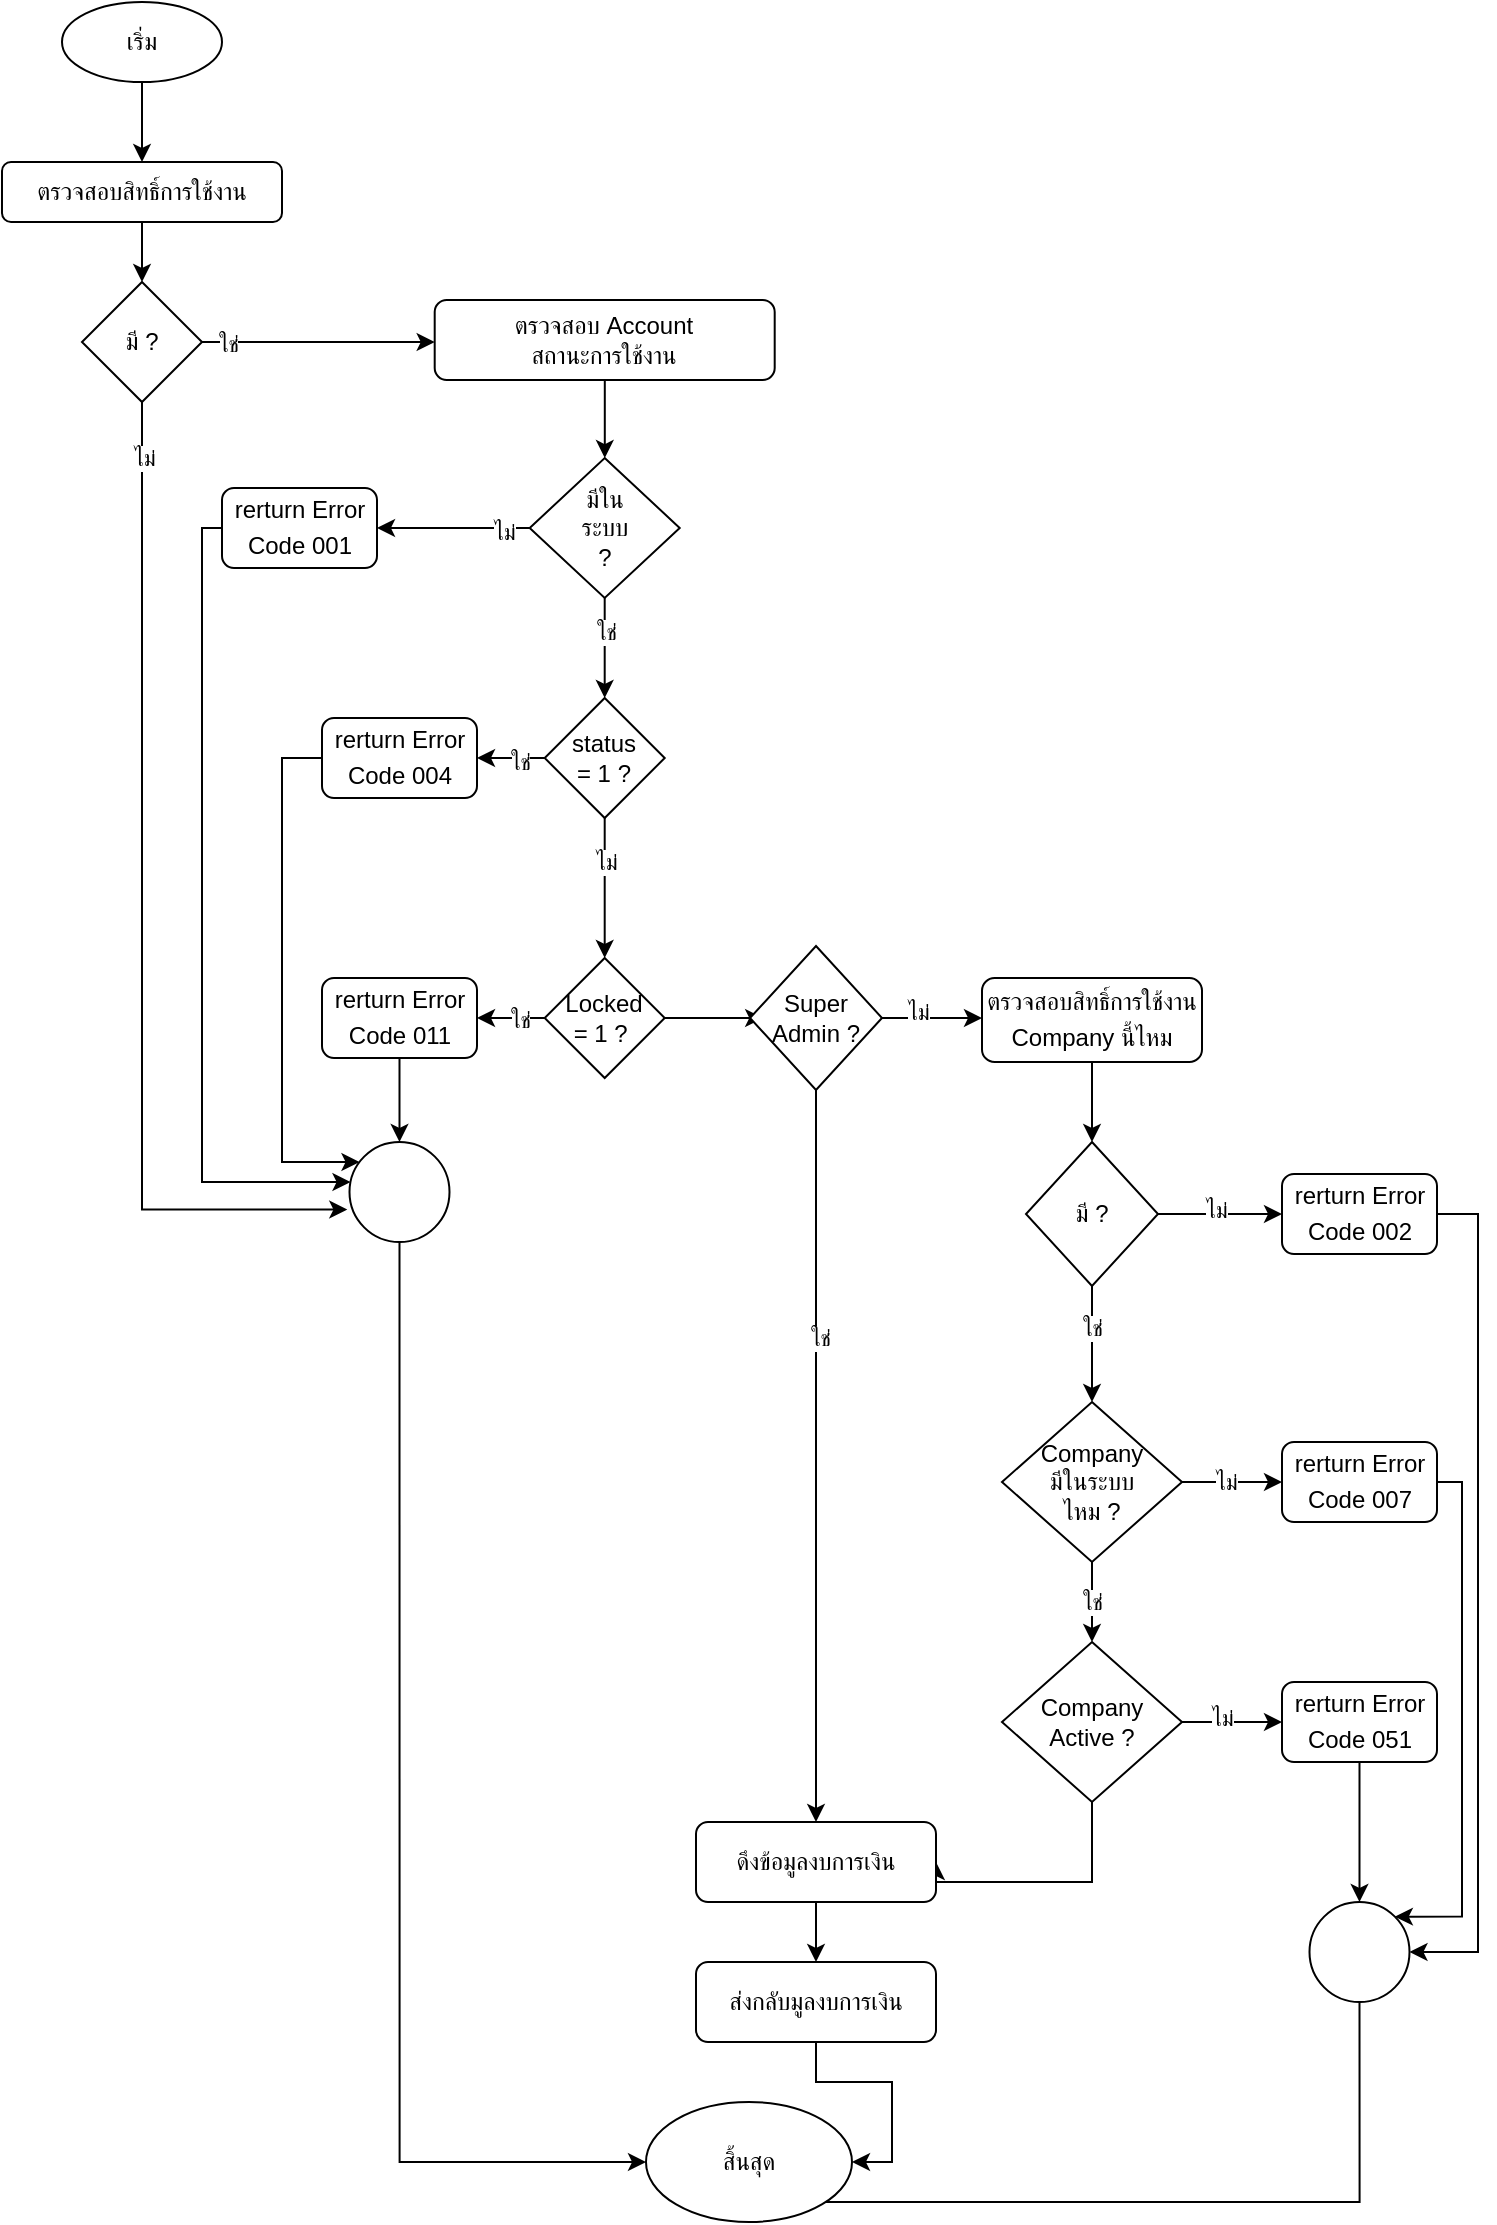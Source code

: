 <mxfile version="21.3.8" type="github" pages="4">
  <diagram name="หน้า-1" id="rXJzfQIkHiEEJTDIoKzN">
    <mxGraphModel dx="1145" dy="925" grid="1" gridSize="10" guides="1" tooltips="1" connect="1" arrows="1" fold="1" page="1" pageScale="1" pageWidth="827" pageHeight="1169" math="0" shadow="0">
      <root>
        <mxCell id="0" />
        <mxCell id="1" parent="0" />
        <mxCell id="Lllm4spC-CgVhMvMz0kl-1" value="เริ่ม" style="ellipse;whiteSpace=wrap;html=1;" vertex="1" parent="1">
          <mxGeometry x="70" y="40" width="80" height="40" as="geometry" />
        </mxCell>
        <mxCell id="Lllm4spC-CgVhMvMz0kl-2" value="ตรวจสอบสิทธิ์การใช้งาน" style="rounded=1;whiteSpace=wrap;html=1;" vertex="1" parent="1">
          <mxGeometry x="40" y="120" width="140" height="30" as="geometry" />
        </mxCell>
        <mxCell id="Lllm4spC-CgVhMvMz0kl-3" value="" style="edgeStyle=orthogonalEdgeStyle;rounded=0;orthogonalLoop=1;jettySize=auto;html=1;" edge="1" parent="1" source="Lllm4spC-CgVhMvMz0kl-1" target="Lllm4spC-CgVhMvMz0kl-2">
          <mxGeometry relative="1" as="geometry" />
        </mxCell>
        <mxCell id="Lllm4spC-CgVhMvMz0kl-4" value="มี ?" style="rhombus;whiteSpace=wrap;html=1;" vertex="1" parent="1">
          <mxGeometry x="80" y="180" width="60" height="60" as="geometry" />
        </mxCell>
        <mxCell id="Lllm4spC-CgVhMvMz0kl-5" value="" style="edgeStyle=orthogonalEdgeStyle;rounded=0;orthogonalLoop=1;jettySize=auto;html=1;" edge="1" parent="1" source="Lllm4spC-CgVhMvMz0kl-2" target="Lllm4spC-CgVhMvMz0kl-4">
          <mxGeometry relative="1" as="geometry" />
        </mxCell>
        <mxCell id="Lllm4spC-CgVhMvMz0kl-6" style="edgeStyle=orthogonalEdgeStyle;rounded=0;orthogonalLoop=1;jettySize=auto;html=1;entryX=-0.022;entryY=0.676;entryDx=0;entryDy=0;entryPerimeter=0;" edge="1" parent="1" source="Lllm4spC-CgVhMvMz0kl-4" target="Lllm4spC-CgVhMvMz0kl-20">
          <mxGeometry relative="1" as="geometry">
            <Array as="points">
              <mxPoint x="110" y="644" />
            </Array>
            <mxPoint x="265" y="750" as="targetPoint" />
          </mxGeometry>
        </mxCell>
        <mxCell id="Lllm4spC-CgVhMvMz0kl-7" value="ไม่" style="edgeLabel;html=1;align=center;verticalAlign=middle;resizable=0;points=[];" vertex="1" connectable="0" parent="Lllm4spC-CgVhMvMz0kl-6">
          <mxGeometry x="-0.892" y="1" relative="1" as="geometry">
            <mxPoint as="offset" />
          </mxGeometry>
        </mxCell>
        <mxCell id="Lllm4spC-CgVhMvMz0kl-8" value="ตรวจสอบ Account &lt;br&gt;สถานะการใช้งาน" style="rounded=1;whiteSpace=wrap;html=1;" vertex="1" parent="1">
          <mxGeometry x="256.35" y="189" width="170" height="40" as="geometry" />
        </mxCell>
        <mxCell id="Lllm4spC-CgVhMvMz0kl-9" value="" style="edgeStyle=orthogonalEdgeStyle;rounded=0;orthogonalLoop=1;jettySize=auto;html=1;" edge="1" parent="1" source="Lllm4spC-CgVhMvMz0kl-4" target="Lllm4spC-CgVhMvMz0kl-8">
          <mxGeometry relative="1" as="geometry">
            <Array as="points">
              <mxPoint x="220" y="210" />
              <mxPoint x="220" y="210" />
            </Array>
          </mxGeometry>
        </mxCell>
        <mxCell id="Lllm4spC-CgVhMvMz0kl-10" value="ใช่" style="edgeLabel;html=1;align=center;verticalAlign=middle;resizable=0;points=[];" vertex="1" connectable="0" parent="Lllm4spC-CgVhMvMz0kl-9">
          <mxGeometry x="-0.78" y="-1" relative="1" as="geometry">
            <mxPoint as="offset" />
          </mxGeometry>
        </mxCell>
        <mxCell id="Lllm4spC-CgVhMvMz0kl-11" value="มีใน&lt;br&gt;ระบบ &lt;br&gt;?" style="rhombus;whiteSpace=wrap;html=1;" vertex="1" parent="1">
          <mxGeometry x="303.85" y="268" width="75" height="70" as="geometry" />
        </mxCell>
        <mxCell id="Lllm4spC-CgVhMvMz0kl-12" value="" style="edgeStyle=orthogonalEdgeStyle;rounded=0;orthogonalLoop=1;jettySize=auto;html=1;" edge="1" parent="1" source="Lllm4spC-CgVhMvMz0kl-8" target="Lllm4spC-CgVhMvMz0kl-11">
          <mxGeometry relative="1" as="geometry" />
        </mxCell>
        <mxCell id="Lllm4spC-CgVhMvMz0kl-13" value="status&lt;br style=&quot;border-color: var(--border-color);&quot;&gt;= 1 ?" style="rhombus;whiteSpace=wrap;html=1;" vertex="1" parent="1">
          <mxGeometry x="311.35" y="388" width="60" height="60" as="geometry" />
        </mxCell>
        <mxCell id="Lllm4spC-CgVhMvMz0kl-14" value="" style="edgeStyle=orthogonalEdgeStyle;rounded=0;orthogonalLoop=1;jettySize=auto;html=1;" edge="1" parent="1" source="Lllm4spC-CgVhMvMz0kl-11" target="Lllm4spC-CgVhMvMz0kl-13">
          <mxGeometry relative="1" as="geometry" />
        </mxCell>
        <mxCell id="Lllm4spC-CgVhMvMz0kl-15" value="ใช่" style="edgeLabel;html=1;align=center;verticalAlign=middle;resizable=0;points=[];" vertex="1" connectable="0" parent="Lllm4spC-CgVhMvMz0kl-14">
          <mxGeometry x="-0.325" y="2" relative="1" as="geometry">
            <mxPoint x="-2" as="offset" />
          </mxGeometry>
        </mxCell>
        <mxCell id="Lllm4spC-CgVhMvMz0kl-16" value="Locked&lt;br style=&quot;border-color: var(--border-color);&quot;&gt;= 1 ?&amp;nbsp;" style="rhombus;whiteSpace=wrap;html=1;" vertex="1" parent="1">
          <mxGeometry x="311.35" y="518" width="60" height="60" as="geometry" />
        </mxCell>
        <mxCell id="Lllm4spC-CgVhMvMz0kl-17" value="" style="edgeStyle=orthogonalEdgeStyle;rounded=0;orthogonalLoop=1;jettySize=auto;html=1;" edge="1" parent="1" source="Lllm4spC-CgVhMvMz0kl-13" target="Lllm4spC-CgVhMvMz0kl-16">
          <mxGeometry relative="1" as="geometry" />
        </mxCell>
        <mxCell id="Lllm4spC-CgVhMvMz0kl-18" value="ไม่" style="edgeLabel;html=1;align=center;verticalAlign=middle;resizable=0;points=[];" vertex="1" connectable="0" parent="Lllm4spC-CgVhMvMz0kl-17">
          <mxGeometry x="-0.374" relative="1" as="geometry">
            <mxPoint as="offset" />
          </mxGeometry>
        </mxCell>
        <mxCell id="Lllm4spC-CgVhMvMz0kl-19" style="edgeStyle=orthogonalEdgeStyle;rounded=0;orthogonalLoop=1;jettySize=auto;html=1;entryX=0;entryY=0.5;entryDx=0;entryDy=0;" edge="1" parent="1" source="Lllm4spC-CgVhMvMz0kl-20" target="Lllm4spC-CgVhMvMz0kl-64">
          <mxGeometry relative="1" as="geometry">
            <Array as="points">
              <mxPoint x="239" y="1120" />
            </Array>
          </mxGeometry>
        </mxCell>
        <mxCell id="Lllm4spC-CgVhMvMz0kl-20" value="" style="ellipse;whiteSpace=wrap;html=1;aspect=fixed;" vertex="1" parent="1">
          <mxGeometry x="213.75" y="610" width="50" height="50" as="geometry" />
        </mxCell>
        <mxCell id="Lllm4spC-CgVhMvMz0kl-21" style="edgeStyle=orthogonalEdgeStyle;rounded=0;orthogonalLoop=1;jettySize=auto;html=1;" edge="1" parent="1" source="Lllm4spC-CgVhMvMz0kl-22" target="Lllm4spC-CgVhMvMz0kl-20">
          <mxGeometry relative="1" as="geometry">
            <Array as="points">
              <mxPoint x="140" y="303" />
              <mxPoint x="140" y="630" />
            </Array>
          </mxGeometry>
        </mxCell>
        <mxCell id="Lllm4spC-CgVhMvMz0kl-22" value="rerturn Error Code&amp;nbsp;001&lt;span style=&quot;font-size: medium; text-align: start;&quot;&gt;&lt;/span&gt;" style="rounded=1;whiteSpace=wrap;html=1;" vertex="1" parent="1">
          <mxGeometry x="150" y="283" width="77.5" height="40" as="geometry" />
        </mxCell>
        <mxCell id="Lllm4spC-CgVhMvMz0kl-23" style="edgeStyle=orthogonalEdgeStyle;rounded=0;orthogonalLoop=1;jettySize=auto;html=1;" edge="1" parent="1" source="Lllm4spC-CgVhMvMz0kl-11" target="Lllm4spC-CgVhMvMz0kl-22">
          <mxGeometry relative="1" as="geometry">
            <mxPoint x="240.1" y="408" as="targetPoint" />
          </mxGeometry>
        </mxCell>
        <mxCell id="Lllm4spC-CgVhMvMz0kl-24" value="ไม่" style="edgeLabel;html=1;align=center;verticalAlign=middle;resizable=0;points=[];" vertex="1" connectable="0" parent="Lllm4spC-CgVhMvMz0kl-23">
          <mxGeometry x="-0.657" y="2" relative="1" as="geometry">
            <mxPoint as="offset" />
          </mxGeometry>
        </mxCell>
        <mxCell id="Lllm4spC-CgVhMvMz0kl-25" style="edgeStyle=orthogonalEdgeStyle;rounded=0;orthogonalLoop=1;jettySize=auto;html=1;entryX=0.5;entryY=0;entryDx=0;entryDy=0;" edge="1" parent="1" source="Lllm4spC-CgVhMvMz0kl-26" target="Lllm4spC-CgVhMvMz0kl-20">
          <mxGeometry relative="1" as="geometry" />
        </mxCell>
        <mxCell id="Lllm4spC-CgVhMvMz0kl-26" value="rerturn Error Code&amp;nbsp;011&lt;span style=&quot;font-size: medium; text-align: start;&quot;&gt;&lt;/span&gt;" style="rounded=1;whiteSpace=wrap;html=1;" vertex="1" parent="1">
          <mxGeometry x="200" y="528" width="77.5" height="40" as="geometry" />
        </mxCell>
        <mxCell id="Lllm4spC-CgVhMvMz0kl-27" value="" style="edgeStyle=orthogonalEdgeStyle;rounded=0;orthogonalLoop=1;jettySize=auto;html=1;" edge="1" parent="1" source="Lllm4spC-CgVhMvMz0kl-16" target="Lllm4spC-CgVhMvMz0kl-26">
          <mxGeometry relative="1" as="geometry" />
        </mxCell>
        <mxCell id="Lllm4spC-CgVhMvMz0kl-28" value="ใช่" style="edgeLabel;html=1;align=center;verticalAlign=middle;resizable=0;points=[];" vertex="1" connectable="0" parent="Lllm4spC-CgVhMvMz0kl-27">
          <mxGeometry x="-0.461" y="1" relative="1" as="geometry">
            <mxPoint as="offset" />
          </mxGeometry>
        </mxCell>
        <mxCell id="Lllm4spC-CgVhMvMz0kl-29" style="edgeStyle=orthogonalEdgeStyle;rounded=0;orthogonalLoop=1;jettySize=auto;html=1;" edge="1" parent="1" source="Lllm4spC-CgVhMvMz0kl-30" target="Lllm4spC-CgVhMvMz0kl-20">
          <mxGeometry relative="1" as="geometry">
            <mxPoint x="240" y="610" as="targetPoint" />
            <Array as="points">
              <mxPoint x="180" y="418" />
              <mxPoint x="180" y="620" />
            </Array>
          </mxGeometry>
        </mxCell>
        <mxCell id="Lllm4spC-CgVhMvMz0kl-30" value="rerturn Error Code&amp;nbsp;004&lt;span style=&quot;font-size: medium; text-align: start;&quot;&gt;&lt;/span&gt;" style="rounded=1;whiteSpace=wrap;html=1;" vertex="1" parent="1">
          <mxGeometry x="200" y="398" width="77.5" height="40" as="geometry" />
        </mxCell>
        <mxCell id="Lllm4spC-CgVhMvMz0kl-31" value="" style="edgeStyle=orthogonalEdgeStyle;rounded=0;orthogonalLoop=1;jettySize=auto;html=1;" edge="1" parent="1" source="Lllm4spC-CgVhMvMz0kl-13" target="Lllm4spC-CgVhMvMz0kl-30">
          <mxGeometry relative="1" as="geometry" />
        </mxCell>
        <mxCell id="Lllm4spC-CgVhMvMz0kl-32" value="ใช่" style="edgeLabel;html=1;align=center;verticalAlign=middle;resizable=0;points=[];" vertex="1" connectable="0" parent="Lllm4spC-CgVhMvMz0kl-31">
          <mxGeometry x="-0.461" y="2" relative="1" as="geometry">
            <mxPoint as="offset" />
          </mxGeometry>
        </mxCell>
        <mxCell id="Lllm4spC-CgVhMvMz0kl-33" value="" style="edgeStyle=orthogonalEdgeStyle;rounded=0;orthogonalLoop=1;jettySize=auto;html=1;entryX=0.1;entryY=0.5;entryDx=0;entryDy=0;entryPerimeter=0;" edge="1" parent="1" source="Lllm4spC-CgVhMvMz0kl-16" target="Lllm4spC-CgVhMvMz0kl-38">
          <mxGeometry relative="1" as="geometry">
            <mxPoint x="414" y="548" as="targetPoint" />
          </mxGeometry>
        </mxCell>
        <mxCell id="Lllm4spC-CgVhMvMz0kl-34" value="" style="edgeStyle=orthogonalEdgeStyle;rounded=0;orthogonalLoop=1;jettySize=auto;html=1;" edge="1" parent="1" source="Lllm4spC-CgVhMvMz0kl-38">
          <mxGeometry relative="1" as="geometry">
            <mxPoint x="530" y="548" as="targetPoint" />
          </mxGeometry>
        </mxCell>
        <mxCell id="Lllm4spC-CgVhMvMz0kl-35" value="ไม่" style="edgeLabel;html=1;align=center;verticalAlign=middle;resizable=0;points=[];" vertex="1" connectable="0" parent="Lllm4spC-CgVhMvMz0kl-34">
          <mxGeometry x="-0.311" y="3" relative="1" as="geometry">
            <mxPoint as="offset" />
          </mxGeometry>
        </mxCell>
        <mxCell id="Lllm4spC-CgVhMvMz0kl-36" style="edgeStyle=orthogonalEdgeStyle;rounded=0;orthogonalLoop=1;jettySize=auto;html=1;entryX=0.5;entryY=0;entryDx=0;entryDy=0;" edge="1" parent="1" source="Lllm4spC-CgVhMvMz0kl-38" target="Lllm4spC-CgVhMvMz0kl-61">
          <mxGeometry relative="1" as="geometry">
            <mxPoint x="447" y="940" as="targetPoint" />
          </mxGeometry>
        </mxCell>
        <mxCell id="Lllm4spC-CgVhMvMz0kl-37" value="ใช่" style="edgeLabel;html=1;align=center;verticalAlign=middle;resizable=0;points=[];" vertex="1" connectable="0" parent="Lllm4spC-CgVhMvMz0kl-36">
          <mxGeometry x="-0.322" y="2" relative="1" as="geometry">
            <mxPoint as="offset" />
          </mxGeometry>
        </mxCell>
        <mxCell id="Lllm4spC-CgVhMvMz0kl-38" value="Super&lt;br&gt;Admin ?" style="rhombus;whiteSpace=wrap;html=1;" vertex="1" parent="1">
          <mxGeometry x="414" y="512" width="66" height="72" as="geometry" />
        </mxCell>
        <mxCell id="Lllm4spC-CgVhMvMz0kl-39" value="" style="edgeStyle=orthogonalEdgeStyle;rounded=0;orthogonalLoop=1;jettySize=auto;html=1;" edge="1" parent="1" source="Lllm4spC-CgVhMvMz0kl-40" target="Lllm4spC-CgVhMvMz0kl-45">
          <mxGeometry relative="1" as="geometry" />
        </mxCell>
        <mxCell id="Lllm4spC-CgVhMvMz0kl-40" value="ตรวจสอบสิทธิ์การใช้งาน Company นี้ไหม&lt;span style=&quot;font-size: medium; text-align: start;&quot;&gt;&lt;/span&gt;" style="rounded=1;whiteSpace=wrap;html=1;" vertex="1" parent="1">
          <mxGeometry x="530" y="528" width="110" height="42" as="geometry" />
        </mxCell>
        <mxCell id="Lllm4spC-CgVhMvMz0kl-41" value="" style="edgeStyle=orthogonalEdgeStyle;rounded=0;orthogonalLoop=1;jettySize=auto;html=1;" edge="1" parent="1" source="Lllm4spC-CgVhMvMz0kl-45" target="Lllm4spC-CgVhMvMz0kl-49">
          <mxGeometry relative="1" as="geometry" />
        </mxCell>
        <mxCell id="Lllm4spC-CgVhMvMz0kl-42" value="ใช่" style="edgeLabel;html=1;align=center;verticalAlign=middle;resizable=0;points=[];" vertex="1" connectable="0" parent="Lllm4spC-CgVhMvMz0kl-41">
          <mxGeometry x="-0.286" relative="1" as="geometry">
            <mxPoint as="offset" />
          </mxGeometry>
        </mxCell>
        <mxCell id="Lllm4spC-CgVhMvMz0kl-43" style="edgeStyle=orthogonalEdgeStyle;rounded=0;orthogonalLoop=1;jettySize=auto;html=1;" edge="1" parent="1" source="Lllm4spC-CgVhMvMz0kl-45" target="Lllm4spC-CgVhMvMz0kl-51">
          <mxGeometry relative="1" as="geometry">
            <mxPoint x="680" y="646.0" as="targetPoint" />
          </mxGeometry>
        </mxCell>
        <mxCell id="Lllm4spC-CgVhMvMz0kl-44" value="ไม่" style="edgeLabel;html=1;align=center;verticalAlign=middle;resizable=0;points=[];" vertex="1" connectable="0" parent="Lllm4spC-CgVhMvMz0kl-43">
          <mxGeometry x="-0.086" y="2" relative="1" as="geometry">
            <mxPoint as="offset" />
          </mxGeometry>
        </mxCell>
        <mxCell id="Lllm4spC-CgVhMvMz0kl-45" value="มี ?" style="rhombus;whiteSpace=wrap;html=1;" vertex="1" parent="1">
          <mxGeometry x="552" y="610" width="66" height="72" as="geometry" />
        </mxCell>
        <mxCell id="Lllm4spC-CgVhMvMz0kl-46" value="ใช่" style="edgeStyle=orthogonalEdgeStyle;rounded=0;orthogonalLoop=1;jettySize=auto;html=1;" edge="1" parent="1" source="Lllm4spC-CgVhMvMz0kl-49" target="Lllm4spC-CgVhMvMz0kl-55">
          <mxGeometry relative="1" as="geometry" />
        </mxCell>
        <mxCell id="Lllm4spC-CgVhMvMz0kl-47" value="" style="edgeStyle=orthogonalEdgeStyle;rounded=0;orthogonalLoop=1;jettySize=auto;html=1;" edge="1" parent="1" source="Lllm4spC-CgVhMvMz0kl-49" target="Lllm4spC-CgVhMvMz0kl-57">
          <mxGeometry relative="1" as="geometry" />
        </mxCell>
        <mxCell id="Lllm4spC-CgVhMvMz0kl-48" value="ไม่" style="edgeLabel;html=1;align=center;verticalAlign=middle;resizable=0;points=[];" vertex="1" connectable="0" parent="Lllm4spC-CgVhMvMz0kl-47">
          <mxGeometry x="-0.113" relative="1" as="geometry">
            <mxPoint as="offset" />
          </mxGeometry>
        </mxCell>
        <mxCell id="Lllm4spC-CgVhMvMz0kl-49" value="Company &lt;br&gt;มีในระบบ&lt;br&gt;ไหม ?" style="rhombus;whiteSpace=wrap;html=1;" vertex="1" parent="1">
          <mxGeometry x="540" y="740" width="90" height="80" as="geometry" />
        </mxCell>
        <mxCell id="Lllm4spC-CgVhMvMz0kl-50" style="edgeStyle=orthogonalEdgeStyle;rounded=0;orthogonalLoop=1;jettySize=auto;html=1;entryX=1;entryY=0.5;entryDx=0;entryDy=0;" edge="1" parent="1" source="Lllm4spC-CgVhMvMz0kl-51" target="Lllm4spC-CgVhMvMz0kl-63">
          <mxGeometry relative="1" as="geometry">
            <mxPoint x="780" y="800" as="targetPoint" />
            <Array as="points">
              <mxPoint x="778" y="646" />
              <mxPoint x="778" y="1015" />
            </Array>
          </mxGeometry>
        </mxCell>
        <mxCell id="Lllm4spC-CgVhMvMz0kl-51" value="rerturn Error Code&amp;nbsp;002&lt;span style=&quot;font-size: medium; text-align: start;&quot;&gt;&lt;/span&gt;" style="rounded=1;whiteSpace=wrap;html=1;" vertex="1" parent="1">
          <mxGeometry x="680" y="626" width="77.5" height="40" as="geometry" />
        </mxCell>
        <mxCell id="Lllm4spC-CgVhMvMz0kl-52" value="" style="edgeStyle=orthogonalEdgeStyle;rounded=0;orthogonalLoop=1;jettySize=auto;html=1;" edge="1" parent="1" source="Lllm4spC-CgVhMvMz0kl-55" target="Lllm4spC-CgVhMvMz0kl-59">
          <mxGeometry relative="1" as="geometry" />
        </mxCell>
        <mxCell id="Lllm4spC-CgVhMvMz0kl-53" value="ไม่" style="edgeLabel;html=1;align=center;verticalAlign=middle;resizable=0;points=[];" vertex="1" connectable="0" parent="Lllm4spC-CgVhMvMz0kl-52">
          <mxGeometry x="-0.215" y="2" relative="1" as="geometry">
            <mxPoint as="offset" />
          </mxGeometry>
        </mxCell>
        <mxCell id="Lllm4spC-CgVhMvMz0kl-54" style="edgeStyle=orthogonalEdgeStyle;rounded=0;orthogonalLoop=1;jettySize=auto;html=1;entryX=1;entryY=0.5;entryDx=0;entryDy=0;" edge="1" parent="1" source="Lllm4spC-CgVhMvMz0kl-55" target="Lllm4spC-CgVhMvMz0kl-61">
          <mxGeometry relative="1" as="geometry">
            <Array as="points">
              <mxPoint x="585" y="980" />
            </Array>
          </mxGeometry>
        </mxCell>
        <mxCell id="Lllm4spC-CgVhMvMz0kl-55" value="Company &lt;br&gt;Active ?" style="rhombus;whiteSpace=wrap;html=1;" vertex="1" parent="1">
          <mxGeometry x="540" y="860" width="90" height="80" as="geometry" />
        </mxCell>
        <mxCell id="Lllm4spC-CgVhMvMz0kl-56" style="edgeStyle=orthogonalEdgeStyle;rounded=0;orthogonalLoop=1;jettySize=auto;html=1;entryX=1;entryY=0;entryDx=0;entryDy=0;" edge="1" parent="1" source="Lllm4spC-CgVhMvMz0kl-57" target="Lllm4spC-CgVhMvMz0kl-63">
          <mxGeometry relative="1" as="geometry">
            <Array as="points">
              <mxPoint x="770" y="780" />
              <mxPoint x="770" y="997" />
            </Array>
          </mxGeometry>
        </mxCell>
        <mxCell id="Lllm4spC-CgVhMvMz0kl-57" value="rerturn Error Code&amp;nbsp;007&lt;span style=&quot;font-size: medium; text-align: start;&quot;&gt;&lt;/span&gt;" style="rounded=1;whiteSpace=wrap;html=1;" vertex="1" parent="1">
          <mxGeometry x="680" y="760" width="77.5" height="40" as="geometry" />
        </mxCell>
        <mxCell id="Lllm4spC-CgVhMvMz0kl-58" style="edgeStyle=orthogonalEdgeStyle;rounded=0;orthogonalLoop=1;jettySize=auto;html=1;" edge="1" parent="1" source="Lllm4spC-CgVhMvMz0kl-59" target="Lllm4spC-CgVhMvMz0kl-63">
          <mxGeometry relative="1" as="geometry" />
        </mxCell>
        <mxCell id="Lllm4spC-CgVhMvMz0kl-59" value="rerturn Error Code&amp;nbsp;051&lt;span style=&quot;font-size: medium; text-align: start;&quot;&gt;&lt;/span&gt;" style="rounded=1;whiteSpace=wrap;html=1;" vertex="1" parent="1">
          <mxGeometry x="680" y="880" width="77.5" height="40" as="geometry" />
        </mxCell>
        <mxCell id="Lllm4spC-CgVhMvMz0kl-60" value="" style="edgeStyle=orthogonalEdgeStyle;rounded=0;orthogonalLoop=1;jettySize=auto;html=1;" edge="1" parent="1" source="Lllm4spC-CgVhMvMz0kl-61" target="Lllm4spC-CgVhMvMz0kl-66">
          <mxGeometry relative="1" as="geometry" />
        </mxCell>
        <mxCell id="Lllm4spC-CgVhMvMz0kl-61" value="ดึงข้อมูลงบการเงิน" style="rounded=1;whiteSpace=wrap;html=1;" vertex="1" parent="1">
          <mxGeometry x="387" y="950" width="120" height="40" as="geometry" />
        </mxCell>
        <mxCell id="Lllm4spC-CgVhMvMz0kl-62" style="edgeStyle=orthogonalEdgeStyle;rounded=0;orthogonalLoop=1;jettySize=auto;html=1;entryX=1;entryY=1;entryDx=0;entryDy=0;" edge="1" parent="1" source="Lllm4spC-CgVhMvMz0kl-63" target="Lllm4spC-CgVhMvMz0kl-64">
          <mxGeometry relative="1" as="geometry">
            <Array as="points">
              <mxPoint x="719" y="1140" />
              <mxPoint x="450" y="1140" />
            </Array>
          </mxGeometry>
        </mxCell>
        <mxCell id="Lllm4spC-CgVhMvMz0kl-63" value="" style="ellipse;whiteSpace=wrap;html=1;aspect=fixed;" vertex="1" parent="1">
          <mxGeometry x="693.75" y="990" width="50" height="50" as="geometry" />
        </mxCell>
        <mxCell id="Lllm4spC-CgVhMvMz0kl-64" value="สิ้นสุด" style="ellipse;whiteSpace=wrap;html=1;" vertex="1" parent="1">
          <mxGeometry x="362" y="1090" width="103" height="60" as="geometry" />
        </mxCell>
        <mxCell id="Lllm4spC-CgVhMvMz0kl-65" style="edgeStyle=orthogonalEdgeStyle;rounded=0;orthogonalLoop=1;jettySize=auto;html=1;entryX=1;entryY=0.5;entryDx=0;entryDy=0;" edge="1" parent="1" source="Lllm4spC-CgVhMvMz0kl-66" target="Lllm4spC-CgVhMvMz0kl-64">
          <mxGeometry relative="1" as="geometry" />
        </mxCell>
        <mxCell id="Lllm4spC-CgVhMvMz0kl-66" value="ส่งกลับมูลงบการเงิน" style="rounded=1;whiteSpace=wrap;html=1;" vertex="1" parent="1">
          <mxGeometry x="387" y="1020" width="120" height="40" as="geometry" />
        </mxCell>
      </root>
    </mxGraphModel>
  </diagram>
  <diagram id="PR1H6uhTa-bDz_srtOUx" name="หน้า-2">
    <mxGraphModel dx="1145" dy="925" grid="1" gridSize="10" guides="1" tooltips="1" connect="1" arrows="1" fold="1" page="1" pageScale="1" pageWidth="827" pageHeight="1169" math="0" shadow="0">
      <root>
        <mxCell id="0" />
        <mxCell id="1" parent="0" />
        <mxCell id="Nscgx6n3zpOmBsbRCoIo-1" value="เริ่ม" style="ellipse;whiteSpace=wrap;html=1;" vertex="1" parent="1">
          <mxGeometry x="75" y="20" width="80" height="40" as="geometry" />
        </mxCell>
        <mxCell id="Nscgx6n3zpOmBsbRCoIo-2" value="ตรวจสอบสิทธิ์การใช้งาน" style="rounded=1;whiteSpace=wrap;html=1;" vertex="1" parent="1">
          <mxGeometry x="45" y="100" width="140" height="30" as="geometry" />
        </mxCell>
        <mxCell id="Nscgx6n3zpOmBsbRCoIo-3" value="" style="edgeStyle=orthogonalEdgeStyle;rounded=0;orthogonalLoop=1;jettySize=auto;html=1;" edge="1" parent="1" source="Nscgx6n3zpOmBsbRCoIo-1" target="Nscgx6n3zpOmBsbRCoIo-2">
          <mxGeometry relative="1" as="geometry" />
        </mxCell>
        <mxCell id="Nscgx6n3zpOmBsbRCoIo-4" value="มี ?" style="rhombus;whiteSpace=wrap;html=1;" vertex="1" parent="1">
          <mxGeometry x="85" y="160" width="60" height="60" as="geometry" />
        </mxCell>
        <mxCell id="Nscgx6n3zpOmBsbRCoIo-5" value="" style="edgeStyle=orthogonalEdgeStyle;rounded=0;orthogonalLoop=1;jettySize=auto;html=1;" edge="1" parent="1" source="Nscgx6n3zpOmBsbRCoIo-2" target="Nscgx6n3zpOmBsbRCoIo-4">
          <mxGeometry relative="1" as="geometry" />
        </mxCell>
        <mxCell id="Nscgx6n3zpOmBsbRCoIo-6" style="edgeStyle=orthogonalEdgeStyle;rounded=0;orthogonalLoop=1;jettySize=auto;html=1;entryX=-0.022;entryY=0.676;entryDx=0;entryDy=0;entryPerimeter=0;" edge="1" parent="1" source="Nscgx6n3zpOmBsbRCoIo-4" target="Nscgx6n3zpOmBsbRCoIo-19">
          <mxGeometry relative="1" as="geometry">
            <Array as="points">
              <mxPoint x="115" y="624" />
            </Array>
            <mxPoint x="270" y="730" as="targetPoint" />
          </mxGeometry>
        </mxCell>
        <mxCell id="Nscgx6n3zpOmBsbRCoIo-7" value="ไม่" style="edgeLabel;html=1;align=center;verticalAlign=middle;resizable=0;points=[];" vertex="1" connectable="0" parent="Nscgx6n3zpOmBsbRCoIo-6">
          <mxGeometry x="-0.892" y="1" relative="1" as="geometry">
            <mxPoint as="offset" />
          </mxGeometry>
        </mxCell>
        <mxCell id="Nscgx6n3zpOmBsbRCoIo-8" value="ตรวจสอบ Account &lt;br&gt;สถานะการใช้งาน" style="rounded=1;whiteSpace=wrap;html=1;" vertex="1" parent="1">
          <mxGeometry x="261.35" y="169" width="170" height="40" as="geometry" />
        </mxCell>
        <mxCell id="Nscgx6n3zpOmBsbRCoIo-9" value="" style="edgeStyle=orthogonalEdgeStyle;rounded=0;orthogonalLoop=1;jettySize=auto;html=1;" edge="1" parent="1" source="Nscgx6n3zpOmBsbRCoIo-4" target="Nscgx6n3zpOmBsbRCoIo-8">
          <mxGeometry relative="1" as="geometry">
            <Array as="points">
              <mxPoint x="225" y="190" />
              <mxPoint x="225" y="190" />
            </Array>
          </mxGeometry>
        </mxCell>
        <mxCell id="Nscgx6n3zpOmBsbRCoIo-10" value="ใช่" style="edgeLabel;html=1;align=center;verticalAlign=middle;resizable=0;points=[];" vertex="1" connectable="0" parent="Nscgx6n3zpOmBsbRCoIo-9">
          <mxGeometry x="-0.78" y="-1" relative="1" as="geometry">
            <mxPoint as="offset" />
          </mxGeometry>
        </mxCell>
        <mxCell id="Nscgx6n3zpOmBsbRCoIo-11" value="มีใน&lt;br&gt;ระบบ &lt;br&gt;?" style="rhombus;whiteSpace=wrap;html=1;" vertex="1" parent="1">
          <mxGeometry x="308.85" y="248" width="75" height="70" as="geometry" />
        </mxCell>
        <mxCell id="Nscgx6n3zpOmBsbRCoIo-12" value="" style="edgeStyle=orthogonalEdgeStyle;rounded=0;orthogonalLoop=1;jettySize=auto;html=1;" edge="1" parent="1" source="Nscgx6n3zpOmBsbRCoIo-8" target="Nscgx6n3zpOmBsbRCoIo-11">
          <mxGeometry relative="1" as="geometry" />
        </mxCell>
        <mxCell id="Nscgx6n3zpOmBsbRCoIo-13" value="status&lt;br style=&quot;border-color: var(--border-color);&quot;&gt;= 1 ?" style="rhombus;whiteSpace=wrap;html=1;" vertex="1" parent="1">
          <mxGeometry x="316.35" y="368" width="60" height="60" as="geometry" />
        </mxCell>
        <mxCell id="Nscgx6n3zpOmBsbRCoIo-14" value="" style="edgeStyle=orthogonalEdgeStyle;rounded=0;orthogonalLoop=1;jettySize=auto;html=1;" edge="1" parent="1" source="Nscgx6n3zpOmBsbRCoIo-11" target="Nscgx6n3zpOmBsbRCoIo-13">
          <mxGeometry relative="1" as="geometry" />
        </mxCell>
        <mxCell id="Nscgx6n3zpOmBsbRCoIo-15" value="ใช่" style="edgeLabel;html=1;align=center;verticalAlign=middle;resizable=0;points=[];" vertex="1" connectable="0" parent="Nscgx6n3zpOmBsbRCoIo-14">
          <mxGeometry x="-0.325" y="2" relative="1" as="geometry">
            <mxPoint x="-2" as="offset" />
          </mxGeometry>
        </mxCell>
        <mxCell id="Nscgx6n3zpOmBsbRCoIo-16" value="Locked&lt;br style=&quot;border-color: var(--border-color);&quot;&gt;= 1 ?&amp;nbsp;" style="rhombus;whiteSpace=wrap;html=1;" vertex="1" parent="1">
          <mxGeometry x="316.35" y="498" width="60" height="60" as="geometry" />
        </mxCell>
        <mxCell id="Nscgx6n3zpOmBsbRCoIo-17" value="" style="edgeStyle=orthogonalEdgeStyle;rounded=0;orthogonalLoop=1;jettySize=auto;html=1;" edge="1" parent="1" source="Nscgx6n3zpOmBsbRCoIo-13" target="Nscgx6n3zpOmBsbRCoIo-16">
          <mxGeometry relative="1" as="geometry" />
        </mxCell>
        <mxCell id="Nscgx6n3zpOmBsbRCoIo-18" value="ไม่" style="edgeLabel;html=1;align=center;verticalAlign=middle;resizable=0;points=[];" vertex="1" connectable="0" parent="Nscgx6n3zpOmBsbRCoIo-17">
          <mxGeometry x="-0.374" relative="1" as="geometry">
            <mxPoint as="offset" />
          </mxGeometry>
        </mxCell>
        <mxCell id="Nscgx6n3zpOmBsbRCoIo-19" value="" style="ellipse;whiteSpace=wrap;html=1;aspect=fixed;" vertex="1" parent="1">
          <mxGeometry x="218.75" y="590" width="50" height="50" as="geometry" />
        </mxCell>
        <mxCell id="Nscgx6n3zpOmBsbRCoIo-20" style="edgeStyle=orthogonalEdgeStyle;rounded=0;orthogonalLoop=1;jettySize=auto;html=1;" edge="1" parent="1" source="Nscgx6n3zpOmBsbRCoIo-21" target="Nscgx6n3zpOmBsbRCoIo-19">
          <mxGeometry relative="1" as="geometry">
            <Array as="points">
              <mxPoint x="145" y="283" />
              <mxPoint x="145" y="610" />
            </Array>
          </mxGeometry>
        </mxCell>
        <mxCell id="Nscgx6n3zpOmBsbRCoIo-21" value="rerturn Error Code&amp;nbsp;001&lt;span style=&quot;font-size: medium; text-align: start;&quot;&gt;&lt;/span&gt;" style="rounded=1;whiteSpace=wrap;html=1;" vertex="1" parent="1">
          <mxGeometry x="155" y="263" width="77.5" height="40" as="geometry" />
        </mxCell>
        <mxCell id="Nscgx6n3zpOmBsbRCoIo-22" style="edgeStyle=orthogonalEdgeStyle;rounded=0;orthogonalLoop=1;jettySize=auto;html=1;" edge="1" parent="1" source="Nscgx6n3zpOmBsbRCoIo-11" target="Nscgx6n3zpOmBsbRCoIo-21">
          <mxGeometry relative="1" as="geometry">
            <mxPoint x="245.1" y="388" as="targetPoint" />
          </mxGeometry>
        </mxCell>
        <mxCell id="Nscgx6n3zpOmBsbRCoIo-23" value="ไม่" style="edgeLabel;html=1;align=center;verticalAlign=middle;resizable=0;points=[];" vertex="1" connectable="0" parent="Nscgx6n3zpOmBsbRCoIo-22">
          <mxGeometry x="-0.657" y="2" relative="1" as="geometry">
            <mxPoint as="offset" />
          </mxGeometry>
        </mxCell>
        <mxCell id="Nscgx6n3zpOmBsbRCoIo-24" style="edgeStyle=orthogonalEdgeStyle;rounded=0;orthogonalLoop=1;jettySize=auto;html=1;entryX=0.5;entryY=0;entryDx=0;entryDy=0;" edge="1" parent="1" source="Nscgx6n3zpOmBsbRCoIo-25" target="Nscgx6n3zpOmBsbRCoIo-19">
          <mxGeometry relative="1" as="geometry" />
        </mxCell>
        <mxCell id="Nscgx6n3zpOmBsbRCoIo-25" value="rerturn Error Code&amp;nbsp;011&lt;span style=&quot;font-size: medium; text-align: start;&quot;&gt;&lt;/span&gt;" style="rounded=1;whiteSpace=wrap;html=1;" vertex="1" parent="1">
          <mxGeometry x="205" y="508" width="77.5" height="40" as="geometry" />
        </mxCell>
        <mxCell id="Nscgx6n3zpOmBsbRCoIo-26" value="" style="edgeStyle=orthogonalEdgeStyle;rounded=0;orthogonalLoop=1;jettySize=auto;html=1;" edge="1" parent="1" source="Nscgx6n3zpOmBsbRCoIo-16" target="Nscgx6n3zpOmBsbRCoIo-25">
          <mxGeometry relative="1" as="geometry" />
        </mxCell>
        <mxCell id="Nscgx6n3zpOmBsbRCoIo-27" value="ใช่" style="edgeLabel;html=1;align=center;verticalAlign=middle;resizable=0;points=[];" vertex="1" connectable="0" parent="Nscgx6n3zpOmBsbRCoIo-26">
          <mxGeometry x="-0.461" y="1" relative="1" as="geometry">
            <mxPoint as="offset" />
          </mxGeometry>
        </mxCell>
        <mxCell id="Nscgx6n3zpOmBsbRCoIo-28" style="edgeStyle=orthogonalEdgeStyle;rounded=0;orthogonalLoop=1;jettySize=auto;html=1;" edge="1" parent="1" source="Nscgx6n3zpOmBsbRCoIo-29" target="Nscgx6n3zpOmBsbRCoIo-19">
          <mxGeometry relative="1" as="geometry">
            <mxPoint x="245" y="590" as="targetPoint" />
            <Array as="points">
              <mxPoint x="185" y="398" />
              <mxPoint x="185" y="600" />
            </Array>
          </mxGeometry>
        </mxCell>
        <mxCell id="Nscgx6n3zpOmBsbRCoIo-29" value="rerturn Error Code&amp;nbsp;004&lt;span style=&quot;font-size: medium; text-align: start;&quot;&gt;&lt;/span&gt;" style="rounded=1;whiteSpace=wrap;html=1;" vertex="1" parent="1">
          <mxGeometry x="205" y="378" width="77.5" height="40" as="geometry" />
        </mxCell>
        <mxCell id="Nscgx6n3zpOmBsbRCoIo-30" value="" style="edgeStyle=orthogonalEdgeStyle;rounded=0;orthogonalLoop=1;jettySize=auto;html=1;" edge="1" parent="1" source="Nscgx6n3zpOmBsbRCoIo-13" target="Nscgx6n3zpOmBsbRCoIo-29">
          <mxGeometry relative="1" as="geometry" />
        </mxCell>
        <mxCell id="Nscgx6n3zpOmBsbRCoIo-31" value="ใช่" style="edgeLabel;html=1;align=center;verticalAlign=middle;resizable=0;points=[];" vertex="1" connectable="0" parent="Nscgx6n3zpOmBsbRCoIo-30">
          <mxGeometry x="-0.461" y="2" relative="1" as="geometry">
            <mxPoint as="offset" />
          </mxGeometry>
        </mxCell>
        <mxCell id="Nscgx6n3zpOmBsbRCoIo-32" value="" style="edgeStyle=orthogonalEdgeStyle;rounded=0;orthogonalLoop=1;jettySize=auto;html=1;entryX=0.1;entryY=0.5;entryDx=0;entryDy=0;entryPerimeter=0;" edge="1" parent="1" source="Nscgx6n3zpOmBsbRCoIo-16" target="Nscgx6n3zpOmBsbRCoIo-35">
          <mxGeometry relative="1" as="geometry">
            <mxPoint x="419" y="528" as="targetPoint" />
          </mxGeometry>
        </mxCell>
        <mxCell id="Nscgx6n3zpOmBsbRCoIo-33" value="" style="edgeStyle=orthogonalEdgeStyle;rounded=0;orthogonalLoop=1;jettySize=auto;html=1;" edge="1" parent="1" source="Nscgx6n3zpOmBsbRCoIo-35">
          <mxGeometry relative="1" as="geometry">
            <mxPoint x="535" y="528" as="targetPoint" />
          </mxGeometry>
        </mxCell>
        <mxCell id="Nscgx6n3zpOmBsbRCoIo-34" value="ไม่" style="edgeLabel;html=1;align=center;verticalAlign=middle;resizable=0;points=[];" vertex="1" connectable="0" parent="Nscgx6n3zpOmBsbRCoIo-33">
          <mxGeometry x="-0.311" y="3" relative="1" as="geometry">
            <mxPoint as="offset" />
          </mxGeometry>
        </mxCell>
        <mxCell id="Nscgx6n3zpOmBsbRCoIo-35" value="Super&lt;br&gt;Admin ?" style="rhombus;whiteSpace=wrap;html=1;" vertex="1" parent="1">
          <mxGeometry x="419" y="492" width="66" height="72" as="geometry" />
        </mxCell>
        <mxCell id="Nscgx6n3zpOmBsbRCoIo-36" value="ตรวจสอบสิทธิ์การใช้งาน Company นี้ไหม&lt;span style=&quot;font-size: medium; text-align: start;&quot;&gt;&lt;/span&gt;" style="rounded=1;whiteSpace=wrap;html=1;" vertex="1" parent="1">
          <mxGeometry x="535" y="508" width="110" height="42" as="geometry" />
        </mxCell>
        <mxCell id="Nscgx6n3zpOmBsbRCoIo-37" value="มี ?" style="rhombus;whiteSpace=wrap;html=1;" vertex="1" parent="1">
          <mxGeometry x="557" y="590" width="66" height="72" as="geometry" />
        </mxCell>
        <mxCell id="Nscgx6n3zpOmBsbRCoIo-38" value="" style="edgeStyle=orthogonalEdgeStyle;rounded=0;orthogonalLoop=1;jettySize=auto;html=1;" edge="1" parent="1" source="Nscgx6n3zpOmBsbRCoIo-36" target="Nscgx6n3zpOmBsbRCoIo-37">
          <mxGeometry relative="1" as="geometry" />
        </mxCell>
        <mxCell id="Nscgx6n3zpOmBsbRCoIo-39" value="Company &lt;br&gt;มีในระบบ&lt;br&gt;ไหม ?" style="rhombus;whiteSpace=wrap;html=1;" vertex="1" parent="1">
          <mxGeometry x="545" y="720" width="90" height="80" as="geometry" />
        </mxCell>
        <mxCell id="Nscgx6n3zpOmBsbRCoIo-40" value="" style="edgeStyle=orthogonalEdgeStyle;rounded=0;orthogonalLoop=1;jettySize=auto;html=1;" edge="1" parent="1" source="Nscgx6n3zpOmBsbRCoIo-37" target="Nscgx6n3zpOmBsbRCoIo-39">
          <mxGeometry relative="1" as="geometry" />
        </mxCell>
        <mxCell id="Nscgx6n3zpOmBsbRCoIo-41" value="ใช่" style="edgeLabel;html=1;align=center;verticalAlign=middle;resizable=0;points=[];" vertex="1" connectable="0" parent="Nscgx6n3zpOmBsbRCoIo-40">
          <mxGeometry x="-0.286" relative="1" as="geometry">
            <mxPoint as="offset" />
          </mxGeometry>
        </mxCell>
        <mxCell id="Nscgx6n3zpOmBsbRCoIo-42" value="rerturn Error Code&amp;nbsp;002&lt;span style=&quot;font-size: medium; text-align: start;&quot;&gt;&lt;/span&gt;" style="rounded=1;whiteSpace=wrap;html=1;" vertex="1" parent="1">
          <mxGeometry x="685" y="606" width="77.5" height="40" as="geometry" />
        </mxCell>
        <mxCell id="Nscgx6n3zpOmBsbRCoIo-43" style="edgeStyle=orthogonalEdgeStyle;rounded=0;orthogonalLoop=1;jettySize=auto;html=1;" edge="1" parent="1" source="Nscgx6n3zpOmBsbRCoIo-37" target="Nscgx6n3zpOmBsbRCoIo-42">
          <mxGeometry relative="1" as="geometry">
            <mxPoint x="685" y="626.0" as="targetPoint" />
          </mxGeometry>
        </mxCell>
        <mxCell id="Nscgx6n3zpOmBsbRCoIo-44" value="ไม่" style="edgeLabel;html=1;align=center;verticalAlign=middle;resizable=0;points=[];" vertex="1" connectable="0" parent="Nscgx6n3zpOmBsbRCoIo-43">
          <mxGeometry x="-0.086" y="2" relative="1" as="geometry">
            <mxPoint as="offset" />
          </mxGeometry>
        </mxCell>
        <mxCell id="Nscgx6n3zpOmBsbRCoIo-45" value="Company &lt;br&gt;Active ?" style="rhombus;whiteSpace=wrap;html=1;" vertex="1" parent="1">
          <mxGeometry x="545" y="840" width="90" height="80" as="geometry" />
        </mxCell>
        <mxCell id="Nscgx6n3zpOmBsbRCoIo-46" value="ใช่" style="edgeStyle=orthogonalEdgeStyle;rounded=0;orthogonalLoop=1;jettySize=auto;html=1;" edge="1" parent="1" source="Nscgx6n3zpOmBsbRCoIo-39" target="Nscgx6n3zpOmBsbRCoIo-45">
          <mxGeometry relative="1" as="geometry" />
        </mxCell>
        <mxCell id="Nscgx6n3zpOmBsbRCoIo-47" value="rerturn Error Code&amp;nbsp;007&lt;span style=&quot;font-size: medium; text-align: start;&quot;&gt;&lt;/span&gt;" style="rounded=1;whiteSpace=wrap;html=1;" vertex="1" parent="1">
          <mxGeometry x="685" y="740" width="77.5" height="40" as="geometry" />
        </mxCell>
        <mxCell id="Nscgx6n3zpOmBsbRCoIo-48" value="" style="edgeStyle=orthogonalEdgeStyle;rounded=0;orthogonalLoop=1;jettySize=auto;html=1;" edge="1" parent="1" source="Nscgx6n3zpOmBsbRCoIo-39" target="Nscgx6n3zpOmBsbRCoIo-47">
          <mxGeometry relative="1" as="geometry" />
        </mxCell>
        <mxCell id="Nscgx6n3zpOmBsbRCoIo-49" value="ไม่" style="edgeLabel;html=1;align=center;verticalAlign=middle;resizable=0;points=[];" vertex="1" connectable="0" parent="Nscgx6n3zpOmBsbRCoIo-48">
          <mxGeometry x="-0.113" relative="1" as="geometry">
            <mxPoint as="offset" />
          </mxGeometry>
        </mxCell>
        <mxCell id="Nscgx6n3zpOmBsbRCoIo-50" value="rerturn Error Code&amp;nbsp;051&lt;span style=&quot;font-size: medium; text-align: start;&quot;&gt;&lt;/span&gt;" style="rounded=1;whiteSpace=wrap;html=1;" vertex="1" parent="1">
          <mxGeometry x="685" y="860" width="77.5" height="40" as="geometry" />
        </mxCell>
        <mxCell id="Nscgx6n3zpOmBsbRCoIo-51" value="" style="edgeStyle=orthogonalEdgeStyle;rounded=0;orthogonalLoop=1;jettySize=auto;html=1;" edge="1" parent="1" source="Nscgx6n3zpOmBsbRCoIo-45" target="Nscgx6n3zpOmBsbRCoIo-50">
          <mxGeometry relative="1" as="geometry" />
        </mxCell>
        <mxCell id="Nscgx6n3zpOmBsbRCoIo-52" value="ไม่" style="edgeLabel;html=1;align=center;verticalAlign=middle;resizable=0;points=[];" vertex="1" connectable="0" parent="Nscgx6n3zpOmBsbRCoIo-51">
          <mxGeometry x="-0.215" y="2" relative="1" as="geometry">
            <mxPoint as="offset" />
          </mxGeometry>
        </mxCell>
        <mxCell id="Nscgx6n3zpOmBsbRCoIo-53" value="" style="edgeStyle=orthogonalEdgeStyle;rounded=0;orthogonalLoop=1;jettySize=auto;html=1;" edge="1" parent="1" source="Nscgx6n3zpOmBsbRCoIo-54" target="Nscgx6n3zpOmBsbRCoIo-70">
          <mxGeometry relative="1" as="geometry" />
        </mxCell>
        <mxCell id="Nscgx6n3zpOmBsbRCoIo-54" value="ดึงข้อมูลงบการเงิน" style="rounded=1;whiteSpace=wrap;html=1;" vertex="1" parent="1">
          <mxGeometry x="392" y="860" width="120" height="40" as="geometry" />
        </mxCell>
        <mxCell id="Nscgx6n3zpOmBsbRCoIo-55" style="edgeStyle=orthogonalEdgeStyle;rounded=0;orthogonalLoop=1;jettySize=auto;html=1;entryX=0.5;entryY=0;entryDx=0;entryDy=0;" edge="1" parent="1" source="Nscgx6n3zpOmBsbRCoIo-35" target="Nscgx6n3zpOmBsbRCoIo-54">
          <mxGeometry relative="1" as="geometry">
            <mxPoint x="452" y="920" as="targetPoint" />
          </mxGeometry>
        </mxCell>
        <mxCell id="Nscgx6n3zpOmBsbRCoIo-56" value="ใช่" style="edgeLabel;html=1;align=center;verticalAlign=middle;resizable=0;points=[];" vertex="1" connectable="0" parent="Nscgx6n3zpOmBsbRCoIo-55">
          <mxGeometry x="-0.322" y="2" relative="1" as="geometry">
            <mxPoint as="offset" />
          </mxGeometry>
        </mxCell>
        <mxCell id="Nscgx6n3zpOmBsbRCoIo-57" style="edgeStyle=orthogonalEdgeStyle;rounded=0;orthogonalLoop=1;jettySize=auto;html=1;entryX=1;entryY=0.5;entryDx=0;entryDy=0;" edge="1" parent="1" source="Nscgx6n3zpOmBsbRCoIo-45" target="Nscgx6n3zpOmBsbRCoIo-54">
          <mxGeometry relative="1" as="geometry">
            <Array as="points">
              <mxPoint x="512" y="880" />
            </Array>
          </mxGeometry>
        </mxCell>
        <mxCell id="Nscgx6n3zpOmBsbRCoIo-58" value="" style="ellipse;whiteSpace=wrap;html=1;aspect=fixed;" vertex="1" parent="1">
          <mxGeometry x="698.75" y="970" width="50" height="50" as="geometry" />
        </mxCell>
        <mxCell id="Nscgx6n3zpOmBsbRCoIo-59" style="edgeStyle=orthogonalEdgeStyle;rounded=0;orthogonalLoop=1;jettySize=auto;html=1;entryX=1;entryY=0.5;entryDx=0;entryDy=0;" edge="1" parent="1" source="Nscgx6n3zpOmBsbRCoIo-42" target="Nscgx6n3zpOmBsbRCoIo-58">
          <mxGeometry relative="1" as="geometry">
            <mxPoint x="785" y="780" as="targetPoint" />
            <Array as="points">
              <mxPoint x="783" y="626" />
              <mxPoint x="783" y="995" />
            </Array>
          </mxGeometry>
        </mxCell>
        <mxCell id="Nscgx6n3zpOmBsbRCoIo-60" style="edgeStyle=orthogonalEdgeStyle;rounded=0;orthogonalLoop=1;jettySize=auto;html=1;entryX=1;entryY=0;entryDx=0;entryDy=0;" edge="1" parent="1" source="Nscgx6n3zpOmBsbRCoIo-47" target="Nscgx6n3zpOmBsbRCoIo-58">
          <mxGeometry relative="1" as="geometry">
            <Array as="points">
              <mxPoint x="775" y="760" />
              <mxPoint x="775" y="977" />
            </Array>
          </mxGeometry>
        </mxCell>
        <mxCell id="Nscgx6n3zpOmBsbRCoIo-61" style="edgeStyle=orthogonalEdgeStyle;rounded=0;orthogonalLoop=1;jettySize=auto;html=1;" edge="1" parent="1" source="Nscgx6n3zpOmBsbRCoIo-50" target="Nscgx6n3zpOmBsbRCoIo-58">
          <mxGeometry relative="1" as="geometry" />
        </mxCell>
        <mxCell id="Nscgx6n3zpOmBsbRCoIo-62" value="สิ้นสุด" style="ellipse;whiteSpace=wrap;html=1;" vertex="1" parent="1">
          <mxGeometry x="367" y="1070" width="103" height="60" as="geometry" />
        </mxCell>
        <mxCell id="Nscgx6n3zpOmBsbRCoIo-63" style="edgeStyle=orthogonalEdgeStyle;rounded=0;orthogonalLoop=1;jettySize=auto;html=1;entryX=0;entryY=0.5;entryDx=0;entryDy=0;" edge="1" parent="1" source="Nscgx6n3zpOmBsbRCoIo-19" target="Nscgx6n3zpOmBsbRCoIo-62">
          <mxGeometry relative="1" as="geometry">
            <Array as="points">
              <mxPoint x="244" y="1100" />
            </Array>
          </mxGeometry>
        </mxCell>
        <mxCell id="Nscgx6n3zpOmBsbRCoIo-64" style="edgeStyle=orthogonalEdgeStyle;rounded=0;orthogonalLoop=1;jettySize=auto;html=1;entryX=1;entryY=1;entryDx=0;entryDy=0;" edge="1" parent="1" source="Nscgx6n3zpOmBsbRCoIo-58" target="Nscgx6n3zpOmBsbRCoIo-62">
          <mxGeometry relative="1" as="geometry">
            <Array as="points">
              <mxPoint x="724" y="1120" />
              <mxPoint x="455" y="1120" />
            </Array>
          </mxGeometry>
        </mxCell>
        <mxCell id="Nscgx6n3zpOmBsbRCoIo-65" style="edgeStyle=orthogonalEdgeStyle;rounded=0;orthogonalLoop=1;jettySize=auto;html=1;entryX=0;entryY=0;entryDx=0;entryDy=0;" edge="1" parent="1" source="Nscgx6n3zpOmBsbRCoIo-66" target="Nscgx6n3zpOmBsbRCoIo-62">
          <mxGeometry relative="1" as="geometry">
            <Array as="points">
              <mxPoint x="340" y="1080" />
              <mxPoint x="380" y="1080" />
              <mxPoint x="380" y="1079" />
            </Array>
          </mxGeometry>
        </mxCell>
        <mxCell id="Nscgx6n3zpOmBsbRCoIo-66" value="ส่งกลับข้อมูลงบการเงิน" style="rounded=1;whiteSpace=wrap;html=1;" vertex="1" parent="1">
          <mxGeometry x="280" y="930" width="120" height="40" as="geometry" />
        </mxCell>
        <mxCell id="Nscgx6n3zpOmBsbRCoIo-67" value="" style="edgeStyle=orthogonalEdgeStyle;rounded=0;orthogonalLoop=1;jettySize=auto;html=1;" edge="1" parent="1" source="Nscgx6n3zpOmBsbRCoIo-70" target="Nscgx6n3zpOmBsbRCoIo-66">
          <mxGeometry relative="1" as="geometry" />
        </mxCell>
        <mxCell id="Nscgx6n3zpOmBsbRCoIo-68" value="ใช่" style="edgeLabel;html=1;align=center;verticalAlign=middle;resizable=0;points=[];" vertex="1" connectable="0" parent="Nscgx6n3zpOmBsbRCoIo-67">
          <mxGeometry x="-0.399" y="-1" relative="1" as="geometry">
            <mxPoint y="2" as="offset" />
          </mxGeometry>
        </mxCell>
        <mxCell id="Nscgx6n3zpOmBsbRCoIo-69" style="edgeStyle=orthogonalEdgeStyle;rounded=0;orthogonalLoop=1;jettySize=auto;html=1;" edge="1" parent="1" source="Nscgx6n3zpOmBsbRCoIo-70" target="Nscgx6n3zpOmBsbRCoIo-72">
          <mxGeometry relative="1" as="geometry" />
        </mxCell>
        <mxCell id="Nscgx6n3zpOmBsbRCoIo-70" value="มี?" style="rhombus;whiteSpace=wrap;html=1;" vertex="1" parent="1">
          <mxGeometry x="427.75" y="930" width="48.5" height="40" as="geometry" />
        </mxCell>
        <mxCell id="Nscgx6n3zpOmBsbRCoIo-71" style="edgeStyle=orthogonalEdgeStyle;rounded=0;orthogonalLoop=1;jettySize=auto;html=1;" edge="1" parent="1" source="Nscgx6n3zpOmBsbRCoIo-72" target="Nscgx6n3zpOmBsbRCoIo-62">
          <mxGeometry relative="1" as="geometry" />
        </mxCell>
        <mxCell id="Nscgx6n3zpOmBsbRCoIo-72" value="return Error code 070" style="rounded=1;whiteSpace=wrap;html=1;" vertex="1" parent="1">
          <mxGeometry x="477" y="1000" width="80" height="50" as="geometry" />
        </mxCell>
      </root>
    </mxGraphModel>
  </diagram>
  <diagram id="7IAH7nwG8T5XcJmeT78z" name="หน้า-3">
    <mxGraphModel dx="1145" dy="925" grid="1" gridSize="10" guides="1" tooltips="1" connect="1" arrows="1" fold="1" page="1" pageScale="1" pageWidth="827" pageHeight="1169" math="0" shadow="0">
      <root>
        <mxCell id="0" />
        <mxCell id="1" parent="0" />
        <mxCell id="rutgrTsgdMV8lNeDaGmQ-1" value="เริ่ม" style="ellipse;whiteSpace=wrap;html=1;" vertex="1" parent="1">
          <mxGeometry x="75" y="20" width="80" height="40" as="geometry" />
        </mxCell>
        <mxCell id="rutgrTsgdMV8lNeDaGmQ-2" value="ตรวจสอบสิทธิ์การใช้งาน" style="rounded=1;whiteSpace=wrap;html=1;" vertex="1" parent="1">
          <mxGeometry x="45" y="100" width="140" height="30" as="geometry" />
        </mxCell>
        <mxCell id="rutgrTsgdMV8lNeDaGmQ-3" value="" style="edgeStyle=orthogonalEdgeStyle;rounded=0;orthogonalLoop=1;jettySize=auto;html=1;" edge="1" parent="1" source="rutgrTsgdMV8lNeDaGmQ-1" target="rutgrTsgdMV8lNeDaGmQ-2">
          <mxGeometry relative="1" as="geometry" />
        </mxCell>
        <mxCell id="rutgrTsgdMV8lNeDaGmQ-4" value="มี ?" style="rhombus;whiteSpace=wrap;html=1;" vertex="1" parent="1">
          <mxGeometry x="85" y="160" width="60" height="60" as="geometry" />
        </mxCell>
        <mxCell id="rutgrTsgdMV8lNeDaGmQ-5" value="" style="edgeStyle=orthogonalEdgeStyle;rounded=0;orthogonalLoop=1;jettySize=auto;html=1;" edge="1" parent="1" source="rutgrTsgdMV8lNeDaGmQ-2" target="rutgrTsgdMV8lNeDaGmQ-4">
          <mxGeometry relative="1" as="geometry" />
        </mxCell>
        <mxCell id="rutgrTsgdMV8lNeDaGmQ-6" style="edgeStyle=orthogonalEdgeStyle;rounded=0;orthogonalLoop=1;jettySize=auto;html=1;entryX=-0.022;entryY=0.676;entryDx=0;entryDy=0;entryPerimeter=0;" edge="1" parent="1" source="rutgrTsgdMV8lNeDaGmQ-4" target="rutgrTsgdMV8lNeDaGmQ-19">
          <mxGeometry relative="1" as="geometry">
            <Array as="points">
              <mxPoint x="115" y="696" />
            </Array>
            <mxPoint x="270" y="730" as="targetPoint" />
          </mxGeometry>
        </mxCell>
        <mxCell id="rutgrTsgdMV8lNeDaGmQ-7" value="ไม่" style="edgeLabel;html=1;align=center;verticalAlign=middle;resizable=0;points=[];" vertex="1" connectable="0" parent="rutgrTsgdMV8lNeDaGmQ-6">
          <mxGeometry x="-0.892" y="1" relative="1" as="geometry">
            <mxPoint as="offset" />
          </mxGeometry>
        </mxCell>
        <mxCell id="rutgrTsgdMV8lNeDaGmQ-8" value="ตรวจสอบ Account &lt;br&gt;สถานะการใช้งาน" style="rounded=1;whiteSpace=wrap;html=1;" vertex="1" parent="1">
          <mxGeometry x="261.35" y="169" width="170" height="40" as="geometry" />
        </mxCell>
        <mxCell id="rutgrTsgdMV8lNeDaGmQ-9" value="" style="edgeStyle=orthogonalEdgeStyle;rounded=0;orthogonalLoop=1;jettySize=auto;html=1;" edge="1" parent="1" source="rutgrTsgdMV8lNeDaGmQ-4" target="rutgrTsgdMV8lNeDaGmQ-8">
          <mxGeometry relative="1" as="geometry">
            <Array as="points">
              <mxPoint x="225" y="190" />
              <mxPoint x="225" y="190" />
            </Array>
          </mxGeometry>
        </mxCell>
        <mxCell id="rutgrTsgdMV8lNeDaGmQ-10" value="ใช่" style="edgeLabel;html=1;align=center;verticalAlign=middle;resizable=0;points=[];" vertex="1" connectable="0" parent="rutgrTsgdMV8lNeDaGmQ-9">
          <mxGeometry x="-0.78" y="-1" relative="1" as="geometry">
            <mxPoint as="offset" />
          </mxGeometry>
        </mxCell>
        <mxCell id="rutgrTsgdMV8lNeDaGmQ-11" value="มีใน&lt;br&gt;ระบบ &lt;br&gt;?" style="rhombus;whiteSpace=wrap;html=1;" vertex="1" parent="1">
          <mxGeometry x="339" y="248" width="75" height="70" as="geometry" />
        </mxCell>
        <mxCell id="rutgrTsgdMV8lNeDaGmQ-12" value="" style="edgeStyle=orthogonalEdgeStyle;rounded=0;orthogonalLoop=1;jettySize=auto;html=1;" edge="1" parent="1" source="rutgrTsgdMV8lNeDaGmQ-8" target="rutgrTsgdMV8lNeDaGmQ-11">
          <mxGeometry relative="1" as="geometry" />
        </mxCell>
        <mxCell id="rutgrTsgdMV8lNeDaGmQ-13" value="status&lt;br style=&quot;border-color: var(--border-color);&quot;&gt;= 1 ?" style="rhombus;whiteSpace=wrap;html=1;" vertex="1" parent="1">
          <mxGeometry x="367" y="368" width="60" height="60" as="geometry" />
        </mxCell>
        <mxCell id="rutgrTsgdMV8lNeDaGmQ-14" value="" style="edgeStyle=orthogonalEdgeStyle;rounded=0;orthogonalLoop=1;jettySize=auto;html=1;" edge="1" parent="1" source="rutgrTsgdMV8lNeDaGmQ-11" target="rutgrTsgdMV8lNeDaGmQ-13">
          <mxGeometry relative="1" as="geometry" />
        </mxCell>
        <mxCell id="rutgrTsgdMV8lNeDaGmQ-15" value="ใช่" style="edgeLabel;html=1;align=center;verticalAlign=middle;resizable=0;points=[];" vertex="1" connectable="0" parent="rutgrTsgdMV8lNeDaGmQ-14">
          <mxGeometry x="-0.325" y="2" relative="1" as="geometry">
            <mxPoint x="-2" as="offset" />
          </mxGeometry>
        </mxCell>
        <mxCell id="rutgrTsgdMV8lNeDaGmQ-16" value="Locked&lt;br style=&quot;border-color: var(--border-color);&quot;&gt;= 1 ?&amp;nbsp;" style="rhombus;whiteSpace=wrap;html=1;" vertex="1" parent="1">
          <mxGeometry x="367.75" y="498" width="60" height="60" as="geometry" />
        </mxCell>
        <mxCell id="rutgrTsgdMV8lNeDaGmQ-17" value="" style="edgeStyle=orthogonalEdgeStyle;rounded=0;orthogonalLoop=1;jettySize=auto;html=1;" edge="1" parent="1" source="rutgrTsgdMV8lNeDaGmQ-13" target="rutgrTsgdMV8lNeDaGmQ-16">
          <mxGeometry relative="1" as="geometry" />
        </mxCell>
        <mxCell id="rutgrTsgdMV8lNeDaGmQ-18" value="ไม่" style="edgeLabel;html=1;align=center;verticalAlign=middle;resizable=0;points=[];" vertex="1" connectable="0" parent="rutgrTsgdMV8lNeDaGmQ-17">
          <mxGeometry x="-0.374" relative="1" as="geometry">
            <mxPoint as="offset" />
          </mxGeometry>
        </mxCell>
        <mxCell id="rutgrTsgdMV8lNeDaGmQ-19" value="1" style="ellipse;whiteSpace=wrap;html=1;aspect=fixed;" vertex="1" parent="1">
          <mxGeometry x="197.5" y="662" width="50" height="50" as="geometry" />
        </mxCell>
        <mxCell id="rutgrTsgdMV8lNeDaGmQ-20" style="edgeStyle=orthogonalEdgeStyle;rounded=0;orthogonalLoop=1;jettySize=auto;html=1;exitX=0.492;exitY=0.949;exitDx=0;exitDy=0;exitPerimeter=0;" edge="1" parent="1" source="rutgrTsgdMV8lNeDaGmQ-21" target="rutgrTsgdMV8lNeDaGmQ-19">
          <mxGeometry relative="1" as="geometry">
            <Array as="points">
              <mxPoint x="166" y="376" />
              <mxPoint x="150" y="376" />
              <mxPoint x="150" y="680" />
            </Array>
          </mxGeometry>
        </mxCell>
        <mxCell id="rutgrTsgdMV8lNeDaGmQ-21" value="rerturn Error Code&amp;nbsp;001&lt;span style=&quot;font-size: medium; text-align: start;&quot;&gt;&lt;/span&gt;" style="rounded=1;whiteSpace=wrap;html=1;" vertex="1" parent="1">
          <mxGeometry x="127.5" y="328" width="77.5" height="40" as="geometry" />
        </mxCell>
        <mxCell id="rutgrTsgdMV8lNeDaGmQ-22" style="edgeStyle=orthogonalEdgeStyle;rounded=0;orthogonalLoop=1;jettySize=auto;html=1;entryX=1;entryY=1;entryDx=0;entryDy=0;" edge="1" parent="1" source="rutgrTsgdMV8lNeDaGmQ-23" target="rutgrTsgdMV8lNeDaGmQ-19">
          <mxGeometry relative="1" as="geometry">
            <Array as="points">
              <mxPoint x="302" y="705" />
              <mxPoint x="244" y="705" />
            </Array>
          </mxGeometry>
        </mxCell>
        <mxCell id="rutgrTsgdMV8lNeDaGmQ-23" value="rerturn Error Code&amp;nbsp;011&lt;span style=&quot;font-size: medium; text-align: start;&quot;&gt;&lt;/span&gt;" style="rounded=1;whiteSpace=wrap;html=1;" vertex="1" parent="1">
          <mxGeometry x="263.5" y="646" width="77.5" height="40" as="geometry" />
        </mxCell>
        <mxCell id="rutgrTsgdMV8lNeDaGmQ-24" value="" style="edgeStyle=orthogonalEdgeStyle;rounded=0;orthogonalLoop=1;jettySize=auto;html=1;entryX=0.467;entryY=0.027;entryDx=0;entryDy=0;entryPerimeter=0;" edge="1" parent="1" source="rutgrTsgdMV8lNeDaGmQ-68" target="rutgrTsgdMV8lNeDaGmQ-70">
          <mxGeometry relative="1" as="geometry" />
        </mxCell>
        <mxCell id="rutgrTsgdMV8lNeDaGmQ-25" style="edgeStyle=orthogonalEdgeStyle;rounded=0;orthogonalLoop=1;jettySize=auto;html=1;" edge="1" parent="1" source="rutgrTsgdMV8lNeDaGmQ-26" target="rutgrTsgdMV8lNeDaGmQ-19">
          <mxGeometry relative="1" as="geometry">
            <mxPoint x="190" y="630" as="targetPoint" />
            <Array as="points">
              <mxPoint x="209" y="660" />
              <mxPoint x="209" y="660" />
            </Array>
          </mxGeometry>
        </mxCell>
        <mxCell id="rutgrTsgdMV8lNeDaGmQ-26" value="rerturn Error Code&amp;nbsp;004&lt;span style=&quot;font-size: medium; text-align: start;&quot;&gt;&lt;/span&gt;" style="rounded=1;whiteSpace=wrap;html=1;" vertex="1" parent="1">
          <mxGeometry x="170" y="468" width="77.5" height="40" as="geometry" />
        </mxCell>
        <mxCell id="rutgrTsgdMV8lNeDaGmQ-27" value="" style="edgeStyle=orthogonalEdgeStyle;rounded=0;orthogonalLoop=1;jettySize=auto;html=1;" edge="1" parent="1" source="rutgrTsgdMV8lNeDaGmQ-13" target="rutgrTsgdMV8lNeDaGmQ-63">
          <mxGeometry relative="1" as="geometry">
            <mxPoint x="300" y="380" as="targetPoint" />
          </mxGeometry>
        </mxCell>
        <mxCell id="rutgrTsgdMV8lNeDaGmQ-28" value="ใช่" style="edgeLabel;html=1;align=center;verticalAlign=middle;resizable=0;points=[];" vertex="1" connectable="0" parent="rutgrTsgdMV8lNeDaGmQ-27">
          <mxGeometry x="-0.461" y="2" relative="1" as="geometry">
            <mxPoint as="offset" />
          </mxGeometry>
        </mxCell>
        <mxCell id="rutgrTsgdMV8lNeDaGmQ-29" value="" style="edgeStyle=orthogonalEdgeStyle;rounded=0;orthogonalLoop=1;jettySize=auto;html=1;entryX=0.1;entryY=0.5;entryDx=0;entryDy=0;entryPerimeter=0;" edge="1" parent="1" source="rutgrTsgdMV8lNeDaGmQ-16" target="rutgrTsgdMV8lNeDaGmQ-32">
          <mxGeometry relative="1" as="geometry">
            <mxPoint x="419" y="528" as="targetPoint" />
            <Array as="points">
              <mxPoint x="460" y="528" />
              <mxPoint x="460" y="354" />
            </Array>
          </mxGeometry>
        </mxCell>
        <mxCell id="rutgrTsgdMV8lNeDaGmQ-30" value="" style="edgeStyle=orthogonalEdgeStyle;rounded=0;orthogonalLoop=1;jettySize=auto;html=1;" edge="1" parent="1" source="rutgrTsgdMV8lNeDaGmQ-32" target="rutgrTsgdMV8lNeDaGmQ-33">
          <mxGeometry relative="1" as="geometry">
            <mxPoint x="535" y="528" as="targetPoint" />
            <Array as="points">
              <mxPoint x="590" y="354" />
            </Array>
          </mxGeometry>
        </mxCell>
        <mxCell id="rutgrTsgdMV8lNeDaGmQ-31" value="ไม่" style="edgeLabel;html=1;align=center;verticalAlign=middle;resizable=0;points=[];" vertex="1" connectable="0" parent="rutgrTsgdMV8lNeDaGmQ-30">
          <mxGeometry x="-0.311" y="3" relative="1" as="geometry">
            <mxPoint as="offset" />
          </mxGeometry>
        </mxCell>
        <mxCell id="rutgrTsgdMV8lNeDaGmQ-32" value="Super&lt;br&gt;Admin ?" style="rhombus;whiteSpace=wrap;html=1;" vertex="1" parent="1">
          <mxGeometry x="476.25" y="318" width="66" height="72" as="geometry" />
        </mxCell>
        <mxCell id="rutgrTsgdMV8lNeDaGmQ-33" value="ตรวจสอบสิทธิ์การใช้งาน Company นี้ไหม&lt;span style=&quot;font-size: medium; text-align: start;&quot;&gt;&lt;/span&gt;" style="rounded=1;whiteSpace=wrap;html=1;" vertex="1" parent="1">
          <mxGeometry x="535" y="508" width="110" height="42" as="geometry" />
        </mxCell>
        <mxCell id="rutgrTsgdMV8lNeDaGmQ-34" value="มี ?" style="rhombus;whiteSpace=wrap;html=1;" vertex="1" parent="1">
          <mxGeometry x="557" y="590" width="66" height="72" as="geometry" />
        </mxCell>
        <mxCell id="rutgrTsgdMV8lNeDaGmQ-35" value="" style="edgeStyle=orthogonalEdgeStyle;rounded=0;orthogonalLoop=1;jettySize=auto;html=1;" edge="1" parent="1" source="rutgrTsgdMV8lNeDaGmQ-33" target="rutgrTsgdMV8lNeDaGmQ-34">
          <mxGeometry relative="1" as="geometry" />
        </mxCell>
        <mxCell id="rutgrTsgdMV8lNeDaGmQ-36" value="Company &lt;br&gt;มีในระบบ&lt;br&gt;ไหม ?" style="rhombus;whiteSpace=wrap;html=1;" vertex="1" parent="1">
          <mxGeometry x="545" y="720" width="90" height="80" as="geometry" />
        </mxCell>
        <mxCell id="rutgrTsgdMV8lNeDaGmQ-37" value="" style="edgeStyle=orthogonalEdgeStyle;rounded=0;orthogonalLoop=1;jettySize=auto;html=1;" edge="1" parent="1" source="rutgrTsgdMV8lNeDaGmQ-34" target="rutgrTsgdMV8lNeDaGmQ-36">
          <mxGeometry relative="1" as="geometry" />
        </mxCell>
        <mxCell id="rutgrTsgdMV8lNeDaGmQ-38" value="ใช่" style="edgeLabel;html=1;align=center;verticalAlign=middle;resizable=0;points=[];" vertex="1" connectable="0" parent="rutgrTsgdMV8lNeDaGmQ-37">
          <mxGeometry x="-0.286" relative="1" as="geometry">
            <mxPoint as="offset" />
          </mxGeometry>
        </mxCell>
        <mxCell id="rutgrTsgdMV8lNeDaGmQ-39" style="edgeStyle=orthogonalEdgeStyle;rounded=0;orthogonalLoop=1;jettySize=auto;html=1;" edge="1" parent="1">
          <mxGeometry relative="1" as="geometry">
            <mxPoint x="737.5" y="626" as="sourcePoint" />
            <mxPoint x="760" y="626" as="targetPoint" />
          </mxGeometry>
        </mxCell>
        <mxCell id="rutgrTsgdMV8lNeDaGmQ-40" style="edgeStyle=orthogonalEdgeStyle;rounded=0;orthogonalLoop=1;jettySize=auto;html=1;" edge="1" parent="1" source="rutgrTsgdMV8lNeDaGmQ-34">
          <mxGeometry relative="1" as="geometry">
            <mxPoint x="660" y="626" as="targetPoint" />
          </mxGeometry>
        </mxCell>
        <mxCell id="rutgrTsgdMV8lNeDaGmQ-41" value="ไม่" style="edgeLabel;html=1;align=center;verticalAlign=middle;resizable=0;points=[];" vertex="1" connectable="0" parent="rutgrTsgdMV8lNeDaGmQ-40">
          <mxGeometry x="-0.086" y="2" relative="1" as="geometry">
            <mxPoint as="offset" />
          </mxGeometry>
        </mxCell>
        <mxCell id="rutgrTsgdMV8lNeDaGmQ-42" style="edgeStyle=orthogonalEdgeStyle;rounded=0;orthogonalLoop=1;jettySize=auto;html=1;" edge="1" parent="1" source="rutgrTsgdMV8lNeDaGmQ-44" target="rutgrTsgdMV8lNeDaGmQ-87">
          <mxGeometry relative="1" as="geometry" />
        </mxCell>
        <mxCell id="rutgrTsgdMV8lNeDaGmQ-43" value="ใช่" style="edgeLabel;html=1;align=center;verticalAlign=middle;resizable=0;points=[];" vertex="1" connectable="0" parent="rutgrTsgdMV8lNeDaGmQ-42">
          <mxGeometry x="-0.099" relative="1" as="geometry">
            <mxPoint as="offset" />
          </mxGeometry>
        </mxCell>
        <mxCell id="rutgrTsgdMV8lNeDaGmQ-44" value="Company &lt;br&gt;Active ?" style="rhombus;whiteSpace=wrap;html=1;" vertex="1" parent="1">
          <mxGeometry x="545" y="840" width="90" height="80" as="geometry" />
        </mxCell>
        <mxCell id="rutgrTsgdMV8lNeDaGmQ-45" value="ใช่" style="edgeStyle=orthogonalEdgeStyle;rounded=0;orthogonalLoop=1;jettySize=auto;html=1;" edge="1" parent="1" source="rutgrTsgdMV8lNeDaGmQ-36" target="rutgrTsgdMV8lNeDaGmQ-44">
          <mxGeometry relative="1" as="geometry" />
        </mxCell>
        <mxCell id="rutgrTsgdMV8lNeDaGmQ-46" value="" style="edgeStyle=orthogonalEdgeStyle;rounded=0;orthogonalLoop=1;jettySize=auto;html=1;" edge="1" parent="1" source="rutgrTsgdMV8lNeDaGmQ-36">
          <mxGeometry relative="1" as="geometry">
            <mxPoint x="685" y="760" as="targetPoint" />
          </mxGeometry>
        </mxCell>
        <mxCell id="rutgrTsgdMV8lNeDaGmQ-47" value="ไม่" style="edgeLabel;html=1;align=center;verticalAlign=middle;resizable=0;points=[];" vertex="1" connectable="0" parent="rutgrTsgdMV8lNeDaGmQ-46">
          <mxGeometry x="-0.113" relative="1" as="geometry">
            <mxPoint as="offset" />
          </mxGeometry>
        </mxCell>
        <mxCell id="rutgrTsgdMV8lNeDaGmQ-48" value="" style="edgeStyle=orthogonalEdgeStyle;rounded=0;orthogonalLoop=1;jettySize=auto;html=1;" edge="1" parent="1" source="rutgrTsgdMV8lNeDaGmQ-44" target="rutgrTsgdMV8lNeDaGmQ-83">
          <mxGeometry relative="1" as="geometry">
            <mxPoint x="685" y="880" as="targetPoint" />
          </mxGeometry>
        </mxCell>
        <mxCell id="rutgrTsgdMV8lNeDaGmQ-49" value="ไม่" style="edgeLabel;html=1;align=center;verticalAlign=middle;resizable=0;points=[];" vertex="1" connectable="0" parent="rutgrTsgdMV8lNeDaGmQ-48">
          <mxGeometry x="-0.215" y="2" relative="1" as="geometry">
            <mxPoint as="offset" />
          </mxGeometry>
        </mxCell>
        <mxCell id="rutgrTsgdMV8lNeDaGmQ-50" style="edgeStyle=orthogonalEdgeStyle;rounded=0;orthogonalLoop=1;jettySize=auto;html=1;" edge="1" parent="1" source="rutgrTsgdMV8lNeDaGmQ-32" target="rutgrTsgdMV8lNeDaGmQ-87">
          <mxGeometry relative="1" as="geometry">
            <mxPoint x="452" y="860" as="targetPoint" />
          </mxGeometry>
        </mxCell>
        <mxCell id="rutgrTsgdMV8lNeDaGmQ-51" value="ใช่" style="edgeLabel;html=1;align=center;verticalAlign=middle;resizable=0;points=[];" vertex="1" connectable="0" parent="rutgrTsgdMV8lNeDaGmQ-50">
          <mxGeometry x="-0.322" y="2" relative="1" as="geometry">
            <mxPoint as="offset" />
          </mxGeometry>
        </mxCell>
        <mxCell id="rutgrTsgdMV8lNeDaGmQ-52" style="edgeStyle=orthogonalEdgeStyle;rounded=0;orthogonalLoop=1;jettySize=auto;html=1;entryX=1;entryY=0.5;entryDx=0;entryDy=0;" edge="1" parent="1" source="rutgrTsgdMV8lNeDaGmQ-53" target="rutgrTsgdMV8lNeDaGmQ-121">
          <mxGeometry relative="1" as="geometry" />
        </mxCell>
        <mxCell id="rutgrTsgdMV8lNeDaGmQ-53" value="2" style="ellipse;whiteSpace=wrap;html=1;aspect=fixed;" vertex="1" parent="1">
          <mxGeometry x="698.75" y="970" width="50" height="50" as="geometry" />
        </mxCell>
        <mxCell id="rutgrTsgdMV8lNeDaGmQ-54" style="edgeStyle=orthogonalEdgeStyle;rounded=0;orthogonalLoop=1;jettySize=auto;html=1;entryX=1;entryY=0.5;entryDx=0;entryDy=0;" edge="1" parent="1" source="rutgrTsgdMV8lNeDaGmQ-73" target="rutgrTsgdMV8lNeDaGmQ-53">
          <mxGeometry relative="1" as="geometry">
            <mxPoint x="785" y="780" as="targetPoint" />
            <Array as="points">
              <mxPoint x="910" y="692" />
              <mxPoint x="910" y="995" />
            </Array>
            <mxPoint x="800.029" y="646" as="sourcePoint" />
          </mxGeometry>
        </mxCell>
        <mxCell id="rutgrTsgdMV8lNeDaGmQ-55" style="edgeStyle=orthogonalEdgeStyle;rounded=0;orthogonalLoop=1;jettySize=auto;html=1;entryX=0;entryY=0.5;entryDx=0;entryDy=0;" edge="1" parent="1" target="rutgrTsgdMV8lNeDaGmQ-79">
          <mxGeometry relative="1" as="geometry">
            <Array as="points">
              <mxPoint x="780" y="760" />
              <mxPoint x="780" y="760" />
            </Array>
            <mxPoint x="762.5" y="760.037" as="sourcePoint" />
          </mxGeometry>
        </mxCell>
        <mxCell id="rutgrTsgdMV8lNeDaGmQ-56" value="" style="edgeStyle=orthogonalEdgeStyle;rounded=0;orthogonalLoop=1;jettySize=auto;html=1;entryX=0.5;entryY=0;entryDx=0;entryDy=0;" edge="1" parent="1" source="rutgrTsgdMV8lNeDaGmQ-57" target="rutgrTsgdMV8lNeDaGmQ-21">
          <mxGeometry relative="1" as="geometry" />
        </mxCell>
        <mxCell id="rutgrTsgdMV8lNeDaGmQ-57" value="บันทึกข้อมูล&lt;span style=&quot;font-size: medium; text-align: start;&quot;&gt;&lt;/span&gt;" style="rounded=1;whiteSpace=wrap;html=1;" vertex="1" parent="1">
          <mxGeometry x="127.5" y="263" width="77.5" height="40" as="geometry" />
        </mxCell>
        <mxCell id="rutgrTsgdMV8lNeDaGmQ-58" value="" style="edgeStyle=orthogonalEdgeStyle;rounded=0;orthogonalLoop=1;jettySize=auto;html=1;" edge="1" parent="1" source="rutgrTsgdMV8lNeDaGmQ-11" target="rutgrTsgdMV8lNeDaGmQ-61">
          <mxGeometry relative="1" as="geometry">
            <mxPoint x="159" y="338" as="targetPoint" />
            <mxPoint x="309" y="283" as="sourcePoint" />
          </mxGeometry>
        </mxCell>
        <mxCell id="rutgrTsgdMV8lNeDaGmQ-59" value="ไม่" style="edgeLabel;html=1;align=center;verticalAlign=middle;resizable=0;points=[];" vertex="1" connectable="0" parent="rutgrTsgdMV8lNeDaGmQ-58">
          <mxGeometry x="-0.657" y="2" relative="1" as="geometry">
            <mxPoint as="offset" />
          </mxGeometry>
        </mxCell>
        <mxCell id="rutgrTsgdMV8lNeDaGmQ-60" style="edgeStyle=orthogonalEdgeStyle;rounded=0;orthogonalLoop=1;jettySize=auto;html=1;" edge="1" parent="1" source="rutgrTsgdMV8lNeDaGmQ-61" target="rutgrTsgdMV8lNeDaGmQ-57">
          <mxGeometry relative="1" as="geometry" />
        </mxCell>
        <mxCell id="rutgrTsgdMV8lNeDaGmQ-61" value="สร้างข้อมูล ActivityLog&lt;span style=&quot;font-size: medium; text-align: start;&quot;&gt;&lt;/span&gt;" style="rounded=1;whiteSpace=wrap;html=1;" vertex="1" parent="1">
          <mxGeometry x="230" y="263" width="77.5" height="40" as="geometry" />
        </mxCell>
        <mxCell id="rutgrTsgdMV8lNeDaGmQ-62" style="edgeStyle=orthogonalEdgeStyle;rounded=0;orthogonalLoop=1;jettySize=auto;html=1;" edge="1" parent="1" source="rutgrTsgdMV8lNeDaGmQ-63" target="rutgrTsgdMV8lNeDaGmQ-65">
          <mxGeometry relative="1" as="geometry" />
        </mxCell>
        <mxCell id="rutgrTsgdMV8lNeDaGmQ-63" value="สร้างข้อมูล ActivityLog&lt;span style=&quot;font-size: medium; text-align: start;&quot;&gt;&lt;/span&gt;" style="rounded=1;whiteSpace=wrap;html=1;" vertex="1" parent="1">
          <mxGeometry x="261.35" y="378" width="77.5" height="40" as="geometry" />
        </mxCell>
        <mxCell id="rutgrTsgdMV8lNeDaGmQ-64" style="edgeStyle=orthogonalEdgeStyle;rounded=0;orthogonalLoop=1;jettySize=auto;html=1;entryX=0.5;entryY=0;entryDx=0;entryDy=0;" edge="1" parent="1" source="rutgrTsgdMV8lNeDaGmQ-65" target="rutgrTsgdMV8lNeDaGmQ-26">
          <mxGeometry relative="1" as="geometry">
            <Array as="points">
              <mxPoint x="194" y="438" />
            </Array>
          </mxGeometry>
        </mxCell>
        <mxCell id="rutgrTsgdMV8lNeDaGmQ-65" value="บันทึกข้อมูล&lt;span style=&quot;font-size: medium; text-align: start;&quot;&gt;&lt;/span&gt;" style="rounded=1;whiteSpace=wrap;html=1;" vertex="1" parent="1">
          <mxGeometry x="170" y="378" width="77.5" height="40" as="geometry" />
        </mxCell>
        <mxCell id="rutgrTsgdMV8lNeDaGmQ-66" value="" style="edgeStyle=orthogonalEdgeStyle;rounded=0;orthogonalLoop=1;jettySize=auto;html=1;" edge="1" parent="1" source="rutgrTsgdMV8lNeDaGmQ-16" target="rutgrTsgdMV8lNeDaGmQ-68">
          <mxGeometry relative="1" as="geometry">
            <mxPoint x="368" y="528" as="sourcePoint" />
            <mxPoint x="328" y="585" as="targetPoint" />
          </mxGeometry>
        </mxCell>
        <mxCell id="rutgrTsgdMV8lNeDaGmQ-67" value="ใช่" style="edgeLabel;html=1;align=center;verticalAlign=middle;resizable=0;points=[];" vertex="1" connectable="0" parent="rutgrTsgdMV8lNeDaGmQ-66">
          <mxGeometry x="-0.461" y="1" relative="1" as="geometry">
            <mxPoint as="offset" />
          </mxGeometry>
        </mxCell>
        <mxCell id="rutgrTsgdMV8lNeDaGmQ-68" value="สร้างข้อมูล ActivityLog&lt;span style=&quot;font-size: medium; text-align: start;&quot;&gt;&lt;/span&gt;" style="rounded=1;whiteSpace=wrap;html=1;" vertex="1" parent="1">
          <mxGeometry x="261.35" y="508" width="77.5" height="40" as="geometry" />
        </mxCell>
        <mxCell id="rutgrTsgdMV8lNeDaGmQ-69" value="" style="edgeStyle=orthogonalEdgeStyle;rounded=0;orthogonalLoop=1;jettySize=auto;html=1;" edge="1" parent="1" source="rutgrTsgdMV8lNeDaGmQ-70" target="rutgrTsgdMV8lNeDaGmQ-23">
          <mxGeometry relative="1" as="geometry" />
        </mxCell>
        <mxCell id="rutgrTsgdMV8lNeDaGmQ-70" value="บันทึกข้อมูล&lt;span style=&quot;font-size: medium; text-align: start;&quot;&gt;&lt;/span&gt;" style="rounded=1;whiteSpace=wrap;html=1;" vertex="1" parent="1">
          <mxGeometry x="263.5" y="580" width="77.5" height="40" as="geometry" />
        </mxCell>
        <mxCell id="rutgrTsgdMV8lNeDaGmQ-71" style="edgeStyle=orthogonalEdgeStyle;rounded=0;orthogonalLoop=1;jettySize=auto;html=1;entryX=0.5;entryY=0;entryDx=0;entryDy=0;" edge="1" parent="1" source="rutgrTsgdMV8lNeDaGmQ-72" target="rutgrTsgdMV8lNeDaGmQ-73">
          <mxGeometry relative="1" as="geometry" />
        </mxCell>
        <mxCell id="rutgrTsgdMV8lNeDaGmQ-72" value="บันทึกข้อมูล" style="rounded=1;whiteSpace=wrap;html=1;" vertex="1" parent="1">
          <mxGeometry x="760" y="606" width="77.5" height="40" as="geometry" />
        </mxCell>
        <mxCell id="rutgrTsgdMV8lNeDaGmQ-73" value="rerturn Error Code&amp;nbsp;002&lt;span style=&quot;font-size: medium; text-align: start;&quot;&gt;&lt;/span&gt;" style="rounded=1;whiteSpace=wrap;html=1;" vertex="1" parent="1">
          <mxGeometry x="760" y="672" width="77.5" height="40" as="geometry" />
        </mxCell>
        <mxCell id="rutgrTsgdMV8lNeDaGmQ-74" value="สร้างข้อมูล ActivityLog&lt;span style=&quot;font-size: medium; text-align: start;&quot;&gt;&lt;/span&gt;" style="rounded=1;whiteSpace=wrap;html=1;" vertex="1" parent="1">
          <mxGeometry x="660" y="606" width="77.5" height="40" as="geometry" />
        </mxCell>
        <mxCell id="rutgrTsgdMV8lNeDaGmQ-75" style="edgeStyle=orthogonalEdgeStyle;rounded=0;orthogonalLoop=1;jettySize=auto;html=1;" edge="1" parent="1" source="rutgrTsgdMV8lNeDaGmQ-76">
          <mxGeometry relative="1" as="geometry">
            <mxPoint x="910" y="820" as="targetPoint" />
          </mxGeometry>
        </mxCell>
        <mxCell id="rutgrTsgdMV8lNeDaGmQ-76" value="rerturn Error Code&amp;nbsp;007&lt;span style=&quot;font-size: medium; text-align: start;&quot;&gt;&lt;/span&gt;" style="rounded=1;whiteSpace=wrap;html=1;" vertex="1" parent="1">
          <mxGeometry x="790" y="800" width="77.5" height="40" as="geometry" />
        </mxCell>
        <mxCell id="rutgrTsgdMV8lNeDaGmQ-77" value="สร้างข้อมูล ActivityLog&lt;span style=&quot;font-size: medium; text-align: start;&quot;&gt;&lt;/span&gt;" style="rounded=1;whiteSpace=wrap;html=1;" vertex="1" parent="1">
          <mxGeometry x="685" y="740" width="77.5" height="40" as="geometry" />
        </mxCell>
        <mxCell id="rutgrTsgdMV8lNeDaGmQ-78" style="edgeStyle=orthogonalEdgeStyle;rounded=0;orthogonalLoop=1;jettySize=auto;html=1;" edge="1" parent="1" source="rutgrTsgdMV8lNeDaGmQ-79" target="rutgrTsgdMV8lNeDaGmQ-76">
          <mxGeometry relative="1" as="geometry" />
        </mxCell>
        <mxCell id="rutgrTsgdMV8lNeDaGmQ-79" value="บันทึกข้อมูล" style="rounded=1;whiteSpace=wrap;html=1;" vertex="1" parent="1">
          <mxGeometry x="790" y="740" width="77.5" height="40" as="geometry" />
        </mxCell>
        <mxCell id="rutgrTsgdMV8lNeDaGmQ-80" style="edgeStyle=orthogonalEdgeStyle;rounded=0;orthogonalLoop=1;jettySize=auto;html=1;" edge="1" parent="1" source="rutgrTsgdMV8lNeDaGmQ-81" target="rutgrTsgdMV8lNeDaGmQ-53">
          <mxGeometry relative="1" as="geometry">
            <mxPoint x="829" y="990" as="targetPoint" />
          </mxGeometry>
        </mxCell>
        <mxCell id="rutgrTsgdMV8lNeDaGmQ-81" value="rerturn Error Code&amp;nbsp;051&lt;span style=&quot;font-size: medium; text-align: start;&quot;&gt;&lt;/span&gt;" style="rounded=1;whiteSpace=wrap;html=1;" vertex="1" parent="1">
          <mxGeometry x="790" y="920" width="77.5" height="40" as="geometry" />
        </mxCell>
        <mxCell id="rutgrTsgdMV8lNeDaGmQ-82" style="edgeStyle=orthogonalEdgeStyle;rounded=0;orthogonalLoop=1;jettySize=auto;html=1;entryX=-0.036;entryY=0.462;entryDx=0;entryDy=0;entryPerimeter=0;" edge="1" parent="1" source="rutgrTsgdMV8lNeDaGmQ-83" target="rutgrTsgdMV8lNeDaGmQ-85">
          <mxGeometry relative="1" as="geometry" />
        </mxCell>
        <mxCell id="rutgrTsgdMV8lNeDaGmQ-83" value="สร้างข้อมูล ActivityLog&lt;span style=&quot;font-size: medium; text-align: start;&quot;&gt;&lt;/span&gt;" style="rounded=1;whiteSpace=wrap;html=1;" vertex="1" parent="1">
          <mxGeometry x="682.5" y="860" width="77.5" height="40" as="geometry" />
        </mxCell>
        <mxCell id="rutgrTsgdMV8lNeDaGmQ-84" style="edgeStyle=orthogonalEdgeStyle;rounded=0;orthogonalLoop=1;jettySize=auto;html=1;" edge="1" parent="1" source="rutgrTsgdMV8lNeDaGmQ-85" target="rutgrTsgdMV8lNeDaGmQ-81">
          <mxGeometry relative="1" as="geometry" />
        </mxCell>
        <mxCell id="rutgrTsgdMV8lNeDaGmQ-85" value="บันทึกข้อมูล" style="rounded=1;whiteSpace=wrap;html=1;" vertex="1" parent="1">
          <mxGeometry x="790" y="860" width="77.5" height="40" as="geometry" />
        </mxCell>
        <mxCell id="rutgrTsgdMV8lNeDaGmQ-86" style="edgeStyle=orthogonalEdgeStyle;rounded=0;orthogonalLoop=1;jettySize=auto;html=1;entryX=1;entryY=0.5;entryDx=0;entryDy=0;" edge="1" parent="1" source="rutgrTsgdMV8lNeDaGmQ-87" target="rutgrTsgdMV8lNeDaGmQ-92">
          <mxGeometry relative="1" as="geometry">
            <Array as="points">
              <mxPoint x="454" y="1019" />
              <mxPoint x="454" y="1149" />
            </Array>
          </mxGeometry>
        </mxCell>
        <mxCell id="rutgrTsgdMV8lNeDaGmQ-87" value="Picture?" style="rhombus;whiteSpace=wrap;html=1;" vertex="1" parent="1">
          <mxGeometry x="423.72" y="850" width="60" height="60" as="geometry" />
        </mxCell>
        <mxCell id="rutgrTsgdMV8lNeDaGmQ-88" style="edgeStyle=orthogonalEdgeStyle;rounded=0;orthogonalLoop=1;jettySize=auto;html=1;entryX=0.5;entryY=0;entryDx=0;entryDy=0;" edge="1" parent="1" source="rutgrTsgdMV8lNeDaGmQ-87" target="rutgrTsgdMV8lNeDaGmQ-97">
          <mxGeometry relative="1" as="geometry">
            <mxPoint x="453.72" y="945" as="targetPoint" />
          </mxGeometry>
        </mxCell>
        <mxCell id="rutgrTsgdMV8lNeDaGmQ-89" value="ใช่" style="edgeLabel;html=1;align=center;verticalAlign=middle;resizable=0;points=[];" vertex="1" connectable="0" parent="rutgrTsgdMV8lNeDaGmQ-88">
          <mxGeometry x="-0.153" y="1" relative="1" as="geometry">
            <mxPoint as="offset" />
          </mxGeometry>
        </mxCell>
        <mxCell id="rutgrTsgdMV8lNeDaGmQ-90" value="" style="group" vertex="1" connectable="0" parent="1">
          <mxGeometry x="61.38" y="910" width="369.97" height="462.5" as="geometry" />
        </mxCell>
        <mxCell id="rutgrTsgdMV8lNeDaGmQ-91" value="" style="group" vertex="1" connectable="0" parent="rutgrTsgdMV8lNeDaGmQ-90">
          <mxGeometry x="273.72" y="217.5" width="96.25" height="177.5" as="geometry" />
        </mxCell>
        <mxCell id="rutgrTsgdMV8lNeDaGmQ-92" value="สร้างข้อมูลงบการเงิน&lt;span style=&quot;font-size: medium; text-align: start;&quot;&gt;&lt;/span&gt;" style="rounded=1;whiteSpace=wrap;html=1;" vertex="1" parent="rutgrTsgdMV8lNeDaGmQ-91">
          <mxGeometry x="-5" width="106.25" height="42.5" as="geometry" />
        </mxCell>
        <mxCell id="rutgrTsgdMV8lNeDaGmQ-93" value="สร้างข้อมูล ActivityLog&lt;span style=&quot;font-size: medium; text-align: start;&quot;&gt;&lt;/span&gt;" style="rounded=1;whiteSpace=wrap;html=1;" vertex="1" parent="rutgrTsgdMV8lNeDaGmQ-91">
          <mxGeometry x="6.25" y="67.5" width="77.5" height="40" as="geometry" />
        </mxCell>
        <mxCell id="rutgrTsgdMV8lNeDaGmQ-94" value="" style="edgeStyle=orthogonalEdgeStyle;rounded=0;orthogonalLoop=1;jettySize=auto;html=1;entryX=0.543;entryY=-0.009;entryDx=0;entryDy=0;entryPerimeter=0;" edge="1" parent="rutgrTsgdMV8lNeDaGmQ-91" source="rutgrTsgdMV8lNeDaGmQ-92" target="rutgrTsgdMV8lNeDaGmQ-93">
          <mxGeometry relative="1" as="geometry" />
        </mxCell>
        <mxCell id="rutgrTsgdMV8lNeDaGmQ-95" value="บันทึกข้อมูล&lt;span style=&quot;font-size: medium; text-align: start;&quot;&gt;&lt;/span&gt;" style="rounded=1;whiteSpace=wrap;html=1;" vertex="1" parent="rutgrTsgdMV8lNeDaGmQ-91">
          <mxGeometry x="6.25" y="137.5" width="77.5" height="40" as="geometry" />
        </mxCell>
        <mxCell id="rutgrTsgdMV8lNeDaGmQ-96" value="" style="edgeStyle=orthogonalEdgeStyle;rounded=0;orthogonalLoop=1;jettySize=auto;html=1;" edge="1" parent="rutgrTsgdMV8lNeDaGmQ-91" source="rutgrTsgdMV8lNeDaGmQ-93" target="rutgrTsgdMV8lNeDaGmQ-95">
          <mxGeometry relative="1" as="geometry" />
        </mxCell>
        <mxCell id="rutgrTsgdMV8lNeDaGmQ-97" value="ไฟล&lt;br&gt;รูปภาพ ?" style="rhombus;whiteSpace=wrap;html=1;" vertex="1" parent="rutgrTsgdMV8lNeDaGmQ-90">
          <mxGeometry x="246.22" width="65" height="65" as="geometry" />
        </mxCell>
        <mxCell id="rutgrTsgdMV8lNeDaGmQ-98" style="edgeStyle=orthogonalEdgeStyle;rounded=0;orthogonalLoop=1;jettySize=auto;html=1;entryX=0.5;entryY=0;entryDx=0;entryDy=0;" edge="1" parent="rutgrTsgdMV8lNeDaGmQ-90" source="rutgrTsgdMV8lNeDaGmQ-100" target="rutgrTsgdMV8lNeDaGmQ-92">
          <mxGeometry relative="1" as="geometry" />
        </mxCell>
        <mxCell id="rutgrTsgdMV8lNeDaGmQ-99" value="ไม่" style="edgeLabel;html=1;align=center;verticalAlign=middle;resizable=0;points=[];" vertex="1" connectable="0" parent="rutgrTsgdMV8lNeDaGmQ-98">
          <mxGeometry x="-0.624" y="2" relative="1" as="geometry">
            <mxPoint as="offset" />
          </mxGeometry>
        </mxCell>
        <mxCell id="rutgrTsgdMV8lNeDaGmQ-100" value="ขนาดไฟล&lt;br&gt;&amp;nbsp;&amp;gt; 50mb ?" style="rhombus;whiteSpace=wrap;html=1;" vertex="1" parent="rutgrTsgdMV8lNeDaGmQ-90">
          <mxGeometry x="238.72" y="87.5" width="80" height="70" as="geometry" />
        </mxCell>
        <mxCell id="rutgrTsgdMV8lNeDaGmQ-101" value="" style="edgeStyle=orthogonalEdgeStyle;rounded=0;orthogonalLoop=1;jettySize=auto;html=1;" edge="1" parent="rutgrTsgdMV8lNeDaGmQ-90" source="rutgrTsgdMV8lNeDaGmQ-97" target="rutgrTsgdMV8lNeDaGmQ-100">
          <mxGeometry relative="1" as="geometry">
            <Array as="points">
              <mxPoint x="277.72" y="85.5" />
              <mxPoint x="278.72" y="85.5" />
            </Array>
          </mxGeometry>
        </mxCell>
        <mxCell id="rutgrTsgdMV8lNeDaGmQ-102" value="ใช่" style="edgeLabel;html=1;align=center;verticalAlign=middle;resizable=0;points=[];" vertex="1" connectable="0" parent="rutgrTsgdMV8lNeDaGmQ-101">
          <mxGeometry x="0.474" y="1" relative="1" as="geometry">
            <mxPoint as="offset" />
          </mxGeometry>
        </mxCell>
        <mxCell id="rutgrTsgdMV8lNeDaGmQ-103" value="rerturn Error Code 043&lt;span style=&quot;font-size: medium; text-align: start;&quot;&gt;&lt;/span&gt;" style="rounded=1;whiteSpace=wrap;html=1;" vertex="1" parent="rutgrTsgdMV8lNeDaGmQ-90">
          <mxGeometry x="52.07" y="82.5" width="77.5" height="40" as="geometry" />
        </mxCell>
        <mxCell id="rutgrTsgdMV8lNeDaGmQ-104" value="สร้างข้อมูล ActivityLog&lt;span style=&quot;font-size: medium; text-align: start;&quot;&gt;&lt;/span&gt;" style="rounded=1;whiteSpace=wrap;html=1;" vertex="1" parent="rutgrTsgdMV8lNeDaGmQ-90">
          <mxGeometry x="143.72" y="12.5" width="77.5" height="40" as="geometry" />
        </mxCell>
        <mxCell id="rutgrTsgdMV8lNeDaGmQ-105" style="edgeStyle=orthogonalEdgeStyle;rounded=0;orthogonalLoop=1;jettySize=auto;html=1;" edge="1" parent="rutgrTsgdMV8lNeDaGmQ-90" source="rutgrTsgdMV8lNeDaGmQ-97" target="rutgrTsgdMV8lNeDaGmQ-104">
          <mxGeometry relative="1" as="geometry" />
        </mxCell>
        <mxCell id="rutgrTsgdMV8lNeDaGmQ-106" value="ไม่" style="edgeLabel;html=1;align=center;verticalAlign=middle;resizable=0;points=[];" vertex="1" connectable="0" parent="rutgrTsgdMV8lNeDaGmQ-105">
          <mxGeometry x="0.538" relative="1" as="geometry">
            <mxPoint as="offset" />
          </mxGeometry>
        </mxCell>
        <mxCell id="rutgrTsgdMV8lNeDaGmQ-107" value="" style="edgeStyle=orthogonalEdgeStyle;rounded=0;orthogonalLoop=1;jettySize=auto;html=1;entryX=0.5;entryY=0;entryDx=0;entryDy=0;" edge="1" parent="rutgrTsgdMV8lNeDaGmQ-90" source="rutgrTsgdMV8lNeDaGmQ-108" target="rutgrTsgdMV8lNeDaGmQ-103">
          <mxGeometry relative="1" as="geometry" />
        </mxCell>
        <mxCell id="rutgrTsgdMV8lNeDaGmQ-108" value="บันทึกข้อมูล&lt;span style=&quot;font-size: medium; text-align: start;&quot;&gt;&lt;/span&gt;" style="rounded=1;whiteSpace=wrap;html=1;" vertex="1" parent="rutgrTsgdMV8lNeDaGmQ-90">
          <mxGeometry x="37.72" y="12.5" width="77.5" height="40" as="geometry" />
        </mxCell>
        <mxCell id="rutgrTsgdMV8lNeDaGmQ-109" value="" style="edgeStyle=orthogonalEdgeStyle;rounded=0;orthogonalLoop=1;jettySize=auto;html=1;" edge="1" parent="rutgrTsgdMV8lNeDaGmQ-90" source="rutgrTsgdMV8lNeDaGmQ-104" target="rutgrTsgdMV8lNeDaGmQ-108">
          <mxGeometry relative="1" as="geometry" />
        </mxCell>
        <mxCell id="rutgrTsgdMV8lNeDaGmQ-110" value="rerturn Error Code 044&lt;span style=&quot;font-size: medium; text-align: start;&quot;&gt;&lt;/span&gt;" style="rounded=1;whiteSpace=wrap;html=1;" vertex="1" parent="rutgrTsgdMV8lNeDaGmQ-90">
          <mxGeometry x="52.07" y="227.5" width="77.5" height="40" as="geometry" />
        </mxCell>
        <mxCell id="rutgrTsgdMV8lNeDaGmQ-111" value="สร้างข้อมูล ActivityLog&lt;span style=&quot;font-size: medium; text-align: start;&quot;&gt;&lt;/span&gt;" style="rounded=1;whiteSpace=wrap;html=1;" vertex="1" parent="rutgrTsgdMV8lNeDaGmQ-90">
          <mxGeometry x="153.72" y="157.5" width="77.5" height="40" as="geometry" />
        </mxCell>
        <mxCell id="rutgrTsgdMV8lNeDaGmQ-112" style="edgeStyle=orthogonalEdgeStyle;rounded=0;orthogonalLoop=1;jettySize=auto;html=1;entryX=0.5;entryY=0;entryDx=0;entryDy=0;" edge="1" parent="rutgrTsgdMV8lNeDaGmQ-90" source="rutgrTsgdMV8lNeDaGmQ-100" target="rutgrTsgdMV8lNeDaGmQ-111">
          <mxGeometry relative="1" as="geometry" />
        </mxCell>
        <mxCell id="rutgrTsgdMV8lNeDaGmQ-113" value="ใช่" style="edgeLabel;html=1;align=center;verticalAlign=middle;resizable=0;points=[];" vertex="1" connectable="0" parent="rutgrTsgdMV8lNeDaGmQ-112">
          <mxGeometry x="-0.618" y="-1" relative="1" as="geometry">
            <mxPoint as="offset" />
          </mxGeometry>
        </mxCell>
        <mxCell id="rutgrTsgdMV8lNeDaGmQ-114" style="edgeStyle=orthogonalEdgeStyle;rounded=0;orthogonalLoop=1;jettySize=auto;html=1;" edge="1" parent="rutgrTsgdMV8lNeDaGmQ-90" source="rutgrTsgdMV8lNeDaGmQ-115" target="rutgrTsgdMV8lNeDaGmQ-110">
          <mxGeometry relative="1" as="geometry" />
        </mxCell>
        <mxCell id="rutgrTsgdMV8lNeDaGmQ-115" value="บันทึกข้อมูล&lt;span style=&quot;font-size: medium; text-align: start;&quot;&gt;&lt;/span&gt;" style="rounded=1;whiteSpace=wrap;html=1;" vertex="1" parent="rutgrTsgdMV8lNeDaGmQ-90">
          <mxGeometry x="52.07" y="157.5" width="77.5" height="40" as="geometry" />
        </mxCell>
        <mxCell id="rutgrTsgdMV8lNeDaGmQ-116" style="edgeStyle=orthogonalEdgeStyle;rounded=0;orthogonalLoop=1;jettySize=auto;html=1;entryX=1;entryY=0.5;entryDx=0;entryDy=0;" edge="1" parent="rutgrTsgdMV8lNeDaGmQ-90" source="rutgrTsgdMV8lNeDaGmQ-111" target="rutgrTsgdMV8lNeDaGmQ-115">
          <mxGeometry relative="1" as="geometry" />
        </mxCell>
        <mxCell id="rutgrTsgdMV8lNeDaGmQ-117" value="2" style="ellipse;whiteSpace=wrap;html=1;aspect=fixed;" vertex="1" parent="rutgrTsgdMV8lNeDaGmQ-90">
          <mxGeometry x="143.72" y="412.5" width="50" height="50" as="geometry" />
        </mxCell>
        <mxCell id="rutgrTsgdMV8lNeDaGmQ-118" style="edgeStyle=orthogonalEdgeStyle;rounded=0;orthogonalLoop=1;jettySize=auto;html=1;entryX=0;entryY=0.5;entryDx=0;entryDy=0;" edge="1" parent="rutgrTsgdMV8lNeDaGmQ-90" source="rutgrTsgdMV8lNeDaGmQ-103" target="rutgrTsgdMV8lNeDaGmQ-117">
          <mxGeometry relative="1" as="geometry">
            <Array as="points">
              <mxPoint y="102.5" />
              <mxPoint y="357.5" />
              <mxPoint x="60" y="357.5" />
              <mxPoint x="60" y="437.5" />
            </Array>
          </mxGeometry>
        </mxCell>
        <mxCell id="rutgrTsgdMV8lNeDaGmQ-119" style="edgeStyle=orthogonalEdgeStyle;rounded=0;orthogonalLoop=1;jettySize=auto;html=1;entryX=1;entryY=0.5;entryDx=0;entryDy=0;" edge="1" parent="rutgrTsgdMV8lNeDaGmQ-90" source="rutgrTsgdMV8lNeDaGmQ-95" target="rutgrTsgdMV8lNeDaGmQ-117">
          <mxGeometry relative="1" as="geometry" />
        </mxCell>
        <mxCell id="rutgrTsgdMV8lNeDaGmQ-120" style="edgeStyle=orthogonalEdgeStyle;rounded=0;orthogonalLoop=1;jettySize=auto;html=1;entryX=-0.002;entryY=0.205;entryDx=0;entryDy=0;entryPerimeter=0;" edge="1" parent="rutgrTsgdMV8lNeDaGmQ-90" source="rutgrTsgdMV8lNeDaGmQ-110" target="rutgrTsgdMV8lNeDaGmQ-117">
          <mxGeometry relative="1" as="geometry" />
        </mxCell>
        <mxCell id="rutgrTsgdMV8lNeDaGmQ-121" value="สิ้นสุด" style="ellipse;whiteSpace=wrap;html=1;" vertex="1" parent="1">
          <mxGeometry x="364" y="1420" width="100" height="50" as="geometry" />
        </mxCell>
        <mxCell id="rutgrTsgdMV8lNeDaGmQ-122" style="edgeStyle=orthogonalEdgeStyle;rounded=0;orthogonalLoop=1;jettySize=auto;html=1;entryX=0.5;entryY=0;entryDx=0;entryDy=0;" edge="1" parent="1" source="rutgrTsgdMV8lNeDaGmQ-117" target="rutgrTsgdMV8lNeDaGmQ-121">
          <mxGeometry relative="1" as="geometry">
            <Array as="points">
              <mxPoint x="230" y="1400" />
              <mxPoint x="414" y="1400" />
            </Array>
          </mxGeometry>
        </mxCell>
        <mxCell id="rutgrTsgdMV8lNeDaGmQ-123" style="edgeStyle=orthogonalEdgeStyle;rounded=0;orthogonalLoop=1;jettySize=auto;html=1;" edge="1" parent="1" source="rutgrTsgdMV8lNeDaGmQ-124" target="rutgrTsgdMV8lNeDaGmQ-121">
          <mxGeometry relative="1" as="geometry">
            <Array as="points">
              <mxPoint x="190" y="1445" />
              <mxPoint x="190" y="1445" />
            </Array>
          </mxGeometry>
        </mxCell>
        <mxCell id="rutgrTsgdMV8lNeDaGmQ-124" value="1" style="ellipse;whiteSpace=wrap;html=1;aspect=fixed;" vertex="1" parent="1">
          <mxGeometry x="75" y="1410" width="50" height="50" as="geometry" />
        </mxCell>
      </root>
    </mxGraphModel>
  </diagram>
  <diagram id="Aj5JKn8aJxWiA3zLGHzv" name="หน้า-4">
    <mxGraphModel dx="1090" dy="881" grid="1" gridSize="10" guides="1" tooltips="1" connect="1" arrows="1" fold="1" page="1" pageScale="1" pageWidth="827" pageHeight="1169" math="0" shadow="0">
      <root>
        <mxCell id="0" />
        <mxCell id="1" parent="0" />
        <mxCell id="L62JFELwxLV3TGXHfSpq-1" value="เริ่ม" style="ellipse;whiteSpace=wrap;html=1;" vertex="1" parent="1">
          <mxGeometry x="115" y="60" width="80" height="40" as="geometry" />
        </mxCell>
        <mxCell id="L62JFELwxLV3TGXHfSpq-2" value="ตรวจสอบสิทธิ์การใช้งาน" style="rounded=1;whiteSpace=wrap;html=1;" vertex="1" parent="1">
          <mxGeometry x="85" y="140" width="140" height="30" as="geometry" />
        </mxCell>
        <mxCell id="L62JFELwxLV3TGXHfSpq-3" value="" style="edgeStyle=orthogonalEdgeStyle;rounded=0;orthogonalLoop=1;jettySize=auto;html=1;" edge="1" parent="1" source="L62JFELwxLV3TGXHfSpq-1" target="L62JFELwxLV3TGXHfSpq-2">
          <mxGeometry relative="1" as="geometry" />
        </mxCell>
        <mxCell id="L62JFELwxLV3TGXHfSpq-4" value="มี ?" style="rhombus;whiteSpace=wrap;html=1;" vertex="1" parent="1">
          <mxGeometry x="125" y="200" width="60" height="60" as="geometry" />
        </mxCell>
        <mxCell id="L62JFELwxLV3TGXHfSpq-5" value="" style="edgeStyle=orthogonalEdgeStyle;rounded=0;orthogonalLoop=1;jettySize=auto;html=1;" edge="1" parent="1" source="L62JFELwxLV3TGXHfSpq-2" target="L62JFELwxLV3TGXHfSpq-4">
          <mxGeometry relative="1" as="geometry" />
        </mxCell>
        <mxCell id="L62JFELwxLV3TGXHfSpq-6" style="edgeStyle=orthogonalEdgeStyle;rounded=0;orthogonalLoop=1;jettySize=auto;html=1;entryX=-0.022;entryY=0.676;entryDx=0;entryDy=0;entryPerimeter=0;" edge="1" parent="1" source="L62JFELwxLV3TGXHfSpq-4" target="L62JFELwxLV3TGXHfSpq-19">
          <mxGeometry relative="1" as="geometry">
            <Array as="points">
              <mxPoint x="155" y="736" />
            </Array>
            <mxPoint x="310" y="770" as="targetPoint" />
          </mxGeometry>
        </mxCell>
        <mxCell id="L62JFELwxLV3TGXHfSpq-7" value="ไม่" style="edgeLabel;html=1;align=center;verticalAlign=middle;resizable=0;points=[];" vertex="1" connectable="0" parent="L62JFELwxLV3TGXHfSpq-6">
          <mxGeometry x="-0.892" y="1" relative="1" as="geometry">
            <mxPoint as="offset" />
          </mxGeometry>
        </mxCell>
        <mxCell id="L62JFELwxLV3TGXHfSpq-8" value="ตรวจสอบ Account &lt;br&gt;สถานะการใช้งาน" style="rounded=1;whiteSpace=wrap;html=1;" vertex="1" parent="1">
          <mxGeometry x="301.35" y="209" width="170" height="40" as="geometry" />
        </mxCell>
        <mxCell id="L62JFELwxLV3TGXHfSpq-9" value="" style="edgeStyle=orthogonalEdgeStyle;rounded=0;orthogonalLoop=1;jettySize=auto;html=1;" edge="1" parent="1" source="L62JFELwxLV3TGXHfSpq-4" target="L62JFELwxLV3TGXHfSpq-8">
          <mxGeometry relative="1" as="geometry">
            <Array as="points">
              <mxPoint x="265" y="230" />
              <mxPoint x="265" y="230" />
            </Array>
          </mxGeometry>
        </mxCell>
        <mxCell id="L62JFELwxLV3TGXHfSpq-10" value="ใช่" style="edgeLabel;html=1;align=center;verticalAlign=middle;resizable=0;points=[];" vertex="1" connectable="0" parent="L62JFELwxLV3TGXHfSpq-9">
          <mxGeometry x="-0.78" y="-1" relative="1" as="geometry">
            <mxPoint as="offset" />
          </mxGeometry>
        </mxCell>
        <mxCell id="L62JFELwxLV3TGXHfSpq-11" value="มีใน&lt;br&gt;ระบบ &lt;br&gt;?" style="rhombus;whiteSpace=wrap;html=1;" vertex="1" parent="1">
          <mxGeometry x="379" y="288" width="75" height="70" as="geometry" />
        </mxCell>
        <mxCell id="L62JFELwxLV3TGXHfSpq-12" value="" style="edgeStyle=orthogonalEdgeStyle;rounded=0;orthogonalLoop=1;jettySize=auto;html=1;" edge="1" parent="1" source="L62JFELwxLV3TGXHfSpq-8" target="L62JFELwxLV3TGXHfSpq-11">
          <mxGeometry relative="1" as="geometry" />
        </mxCell>
        <mxCell id="L62JFELwxLV3TGXHfSpq-13" value="status&lt;br style=&quot;border-color: var(--border-color);&quot;&gt;= 1 ?" style="rhombus;whiteSpace=wrap;html=1;" vertex="1" parent="1">
          <mxGeometry x="407" y="408" width="60" height="60" as="geometry" />
        </mxCell>
        <mxCell id="L62JFELwxLV3TGXHfSpq-14" value="" style="edgeStyle=orthogonalEdgeStyle;rounded=0;orthogonalLoop=1;jettySize=auto;html=1;" edge="1" parent="1" source="L62JFELwxLV3TGXHfSpq-11" target="L62JFELwxLV3TGXHfSpq-13">
          <mxGeometry relative="1" as="geometry" />
        </mxCell>
        <mxCell id="L62JFELwxLV3TGXHfSpq-15" value="ใช่" style="edgeLabel;html=1;align=center;verticalAlign=middle;resizable=0;points=[];" vertex="1" connectable="0" parent="L62JFELwxLV3TGXHfSpq-14">
          <mxGeometry x="-0.325" y="2" relative="1" as="geometry">
            <mxPoint x="-2" as="offset" />
          </mxGeometry>
        </mxCell>
        <mxCell id="L62JFELwxLV3TGXHfSpq-16" value="Locked&lt;br style=&quot;border-color: var(--border-color);&quot;&gt;= 1 ?&amp;nbsp;" style="rhombus;whiteSpace=wrap;html=1;" vertex="1" parent="1">
          <mxGeometry x="407.75" y="538" width="60" height="60" as="geometry" />
        </mxCell>
        <mxCell id="L62JFELwxLV3TGXHfSpq-17" value="" style="edgeStyle=orthogonalEdgeStyle;rounded=0;orthogonalLoop=1;jettySize=auto;html=1;" edge="1" parent="1" source="L62JFELwxLV3TGXHfSpq-13" target="L62JFELwxLV3TGXHfSpq-16">
          <mxGeometry relative="1" as="geometry" />
        </mxCell>
        <mxCell id="L62JFELwxLV3TGXHfSpq-18" value="ไม่" style="edgeLabel;html=1;align=center;verticalAlign=middle;resizable=0;points=[];" vertex="1" connectable="0" parent="L62JFELwxLV3TGXHfSpq-17">
          <mxGeometry x="-0.374" relative="1" as="geometry">
            <mxPoint as="offset" />
          </mxGeometry>
        </mxCell>
        <mxCell id="L62JFELwxLV3TGXHfSpq-19" value="1" style="ellipse;whiteSpace=wrap;html=1;aspect=fixed;" vertex="1" parent="1">
          <mxGeometry x="237.5" y="702" width="50" height="50" as="geometry" />
        </mxCell>
        <mxCell id="L62JFELwxLV3TGXHfSpq-20" style="edgeStyle=orthogonalEdgeStyle;rounded=0;orthogonalLoop=1;jettySize=auto;html=1;exitX=0.492;exitY=0.949;exitDx=0;exitDy=0;exitPerimeter=0;" edge="1" parent="1" source="L62JFELwxLV3TGXHfSpq-21" target="L62JFELwxLV3TGXHfSpq-19">
          <mxGeometry relative="1" as="geometry">
            <Array as="points">
              <mxPoint x="206" y="416" />
              <mxPoint x="190" y="416" />
              <mxPoint x="190" y="720" />
            </Array>
          </mxGeometry>
        </mxCell>
        <mxCell id="L62JFELwxLV3TGXHfSpq-21" value="rerturn Error Code&amp;nbsp;001&lt;span style=&quot;font-size: medium; text-align: start;&quot;&gt;&lt;/span&gt;" style="rounded=1;whiteSpace=wrap;html=1;" vertex="1" parent="1">
          <mxGeometry x="167.5" y="368" width="77.5" height="40" as="geometry" />
        </mxCell>
        <mxCell id="L62JFELwxLV3TGXHfSpq-22" style="edgeStyle=orthogonalEdgeStyle;rounded=0;orthogonalLoop=1;jettySize=auto;html=1;entryX=1;entryY=1;entryDx=0;entryDy=0;" edge="1" parent="1" source="L62JFELwxLV3TGXHfSpq-23" target="L62JFELwxLV3TGXHfSpq-19">
          <mxGeometry relative="1" as="geometry">
            <Array as="points">
              <mxPoint x="342" y="745" />
              <mxPoint x="284" y="745" />
            </Array>
          </mxGeometry>
        </mxCell>
        <mxCell id="L62JFELwxLV3TGXHfSpq-23" value="rerturn Error Code&amp;nbsp;011&lt;span style=&quot;font-size: medium; text-align: start;&quot;&gt;&lt;/span&gt;" style="rounded=1;whiteSpace=wrap;html=1;" vertex="1" parent="1">
          <mxGeometry x="303.5" y="686" width="77.5" height="40" as="geometry" />
        </mxCell>
        <mxCell id="L62JFELwxLV3TGXHfSpq-24" value="" style="edgeStyle=orthogonalEdgeStyle;rounded=0;orthogonalLoop=1;jettySize=auto;html=1;entryX=0.467;entryY=0.027;entryDx=0;entryDy=0;entryPerimeter=0;" edge="1" parent="1" source="L62JFELwxLV3TGXHfSpq-68" target="L62JFELwxLV3TGXHfSpq-70">
          <mxGeometry relative="1" as="geometry" />
        </mxCell>
        <mxCell id="L62JFELwxLV3TGXHfSpq-25" style="edgeStyle=orthogonalEdgeStyle;rounded=0;orthogonalLoop=1;jettySize=auto;html=1;" edge="1" parent="1" source="L62JFELwxLV3TGXHfSpq-26" target="L62JFELwxLV3TGXHfSpq-19">
          <mxGeometry relative="1" as="geometry">
            <mxPoint x="230" y="670" as="targetPoint" />
            <Array as="points">
              <mxPoint x="249" y="700" />
              <mxPoint x="249" y="700" />
            </Array>
          </mxGeometry>
        </mxCell>
        <mxCell id="L62JFELwxLV3TGXHfSpq-26" value="rerturn Error Code&amp;nbsp;004&lt;span style=&quot;font-size: medium; text-align: start;&quot;&gt;&lt;/span&gt;" style="rounded=1;whiteSpace=wrap;html=1;" vertex="1" parent="1">
          <mxGeometry x="210" y="508" width="77.5" height="40" as="geometry" />
        </mxCell>
        <mxCell id="L62JFELwxLV3TGXHfSpq-27" value="" style="edgeStyle=orthogonalEdgeStyle;rounded=0;orthogonalLoop=1;jettySize=auto;html=1;" edge="1" parent="1" source="L62JFELwxLV3TGXHfSpq-13" target="L62JFELwxLV3TGXHfSpq-63">
          <mxGeometry relative="1" as="geometry">
            <mxPoint x="340" y="420" as="targetPoint" />
          </mxGeometry>
        </mxCell>
        <mxCell id="L62JFELwxLV3TGXHfSpq-28" value="ใช่" style="edgeLabel;html=1;align=center;verticalAlign=middle;resizable=0;points=[];" vertex="1" connectable="0" parent="L62JFELwxLV3TGXHfSpq-27">
          <mxGeometry x="-0.461" y="2" relative="1" as="geometry">
            <mxPoint as="offset" />
          </mxGeometry>
        </mxCell>
        <mxCell id="L62JFELwxLV3TGXHfSpq-29" value="" style="edgeStyle=orthogonalEdgeStyle;rounded=0;orthogonalLoop=1;jettySize=auto;html=1;entryX=0.1;entryY=0.5;entryDx=0;entryDy=0;entryPerimeter=0;" edge="1" parent="1" source="L62JFELwxLV3TGXHfSpq-16" target="L62JFELwxLV3TGXHfSpq-32">
          <mxGeometry relative="1" as="geometry">
            <mxPoint x="459" y="568" as="targetPoint" />
            <Array as="points">
              <mxPoint x="500" y="568" />
              <mxPoint x="500" y="394" />
            </Array>
          </mxGeometry>
        </mxCell>
        <mxCell id="L62JFELwxLV3TGXHfSpq-30" value="" style="edgeStyle=orthogonalEdgeStyle;rounded=0;orthogonalLoop=1;jettySize=auto;html=1;" edge="1" parent="1" source="L62JFELwxLV3TGXHfSpq-32" target="L62JFELwxLV3TGXHfSpq-33">
          <mxGeometry relative="1" as="geometry">
            <mxPoint x="575" y="568" as="targetPoint" />
            <Array as="points">
              <mxPoint x="630" y="394" />
            </Array>
          </mxGeometry>
        </mxCell>
        <mxCell id="L62JFELwxLV3TGXHfSpq-31" value="ไม่" style="edgeLabel;html=1;align=center;verticalAlign=middle;resizable=0;points=[];" vertex="1" connectable="0" parent="L62JFELwxLV3TGXHfSpq-30">
          <mxGeometry x="-0.311" y="3" relative="1" as="geometry">
            <mxPoint as="offset" />
          </mxGeometry>
        </mxCell>
        <mxCell id="L62JFELwxLV3TGXHfSpq-32" value="Super&lt;br&gt;Admin ?" style="rhombus;whiteSpace=wrap;html=1;" vertex="1" parent="1">
          <mxGeometry x="516.25" y="358" width="66" height="72" as="geometry" />
        </mxCell>
        <mxCell id="L62JFELwxLV3TGXHfSpq-33" value="ตรวจสอบสิทธิ์การใช้งาน Company นี้ไหม&lt;span style=&quot;font-size: medium; text-align: start;&quot;&gt;&lt;/span&gt;" style="rounded=1;whiteSpace=wrap;html=1;" vertex="1" parent="1">
          <mxGeometry x="575" y="548" width="110" height="42" as="geometry" />
        </mxCell>
        <mxCell id="L62JFELwxLV3TGXHfSpq-34" value="มี ?" style="rhombus;whiteSpace=wrap;html=1;" vertex="1" parent="1">
          <mxGeometry x="597" y="630" width="66" height="72" as="geometry" />
        </mxCell>
        <mxCell id="L62JFELwxLV3TGXHfSpq-35" value="" style="edgeStyle=orthogonalEdgeStyle;rounded=0;orthogonalLoop=1;jettySize=auto;html=1;" edge="1" parent="1" source="L62JFELwxLV3TGXHfSpq-33" target="L62JFELwxLV3TGXHfSpq-34">
          <mxGeometry relative="1" as="geometry" />
        </mxCell>
        <mxCell id="L62JFELwxLV3TGXHfSpq-36" value="Company &lt;br&gt;มีในระบบ&lt;br&gt;ไหม ?" style="rhombus;whiteSpace=wrap;html=1;" vertex="1" parent="1">
          <mxGeometry x="585" y="760" width="90" height="80" as="geometry" />
        </mxCell>
        <mxCell id="L62JFELwxLV3TGXHfSpq-37" value="" style="edgeStyle=orthogonalEdgeStyle;rounded=0;orthogonalLoop=1;jettySize=auto;html=1;" edge="1" parent="1" source="L62JFELwxLV3TGXHfSpq-34" target="L62JFELwxLV3TGXHfSpq-36">
          <mxGeometry relative="1" as="geometry" />
        </mxCell>
        <mxCell id="L62JFELwxLV3TGXHfSpq-38" value="ใช่" style="edgeLabel;html=1;align=center;verticalAlign=middle;resizable=0;points=[];" vertex="1" connectable="0" parent="L62JFELwxLV3TGXHfSpq-37">
          <mxGeometry x="-0.286" relative="1" as="geometry">
            <mxPoint as="offset" />
          </mxGeometry>
        </mxCell>
        <mxCell id="L62JFELwxLV3TGXHfSpq-39" style="edgeStyle=orthogonalEdgeStyle;rounded=0;orthogonalLoop=1;jettySize=auto;html=1;" edge="1" parent="1">
          <mxGeometry relative="1" as="geometry">
            <mxPoint x="777.5" y="666" as="sourcePoint" />
            <mxPoint x="800" y="666" as="targetPoint" />
          </mxGeometry>
        </mxCell>
        <mxCell id="L62JFELwxLV3TGXHfSpq-40" style="edgeStyle=orthogonalEdgeStyle;rounded=0;orthogonalLoop=1;jettySize=auto;html=1;" edge="1" parent="1" source="L62JFELwxLV3TGXHfSpq-34">
          <mxGeometry relative="1" as="geometry">
            <mxPoint x="700" y="666" as="targetPoint" />
          </mxGeometry>
        </mxCell>
        <mxCell id="L62JFELwxLV3TGXHfSpq-41" value="ไม่" style="edgeLabel;html=1;align=center;verticalAlign=middle;resizable=0;points=[];" vertex="1" connectable="0" parent="L62JFELwxLV3TGXHfSpq-40">
          <mxGeometry x="-0.086" y="2" relative="1" as="geometry">
            <mxPoint as="offset" />
          </mxGeometry>
        </mxCell>
        <mxCell id="L62JFELwxLV3TGXHfSpq-42" style="edgeStyle=orthogonalEdgeStyle;rounded=0;orthogonalLoop=1;jettySize=auto;html=1;entryX=1;entryY=0.5;entryDx=0;entryDy=0;" edge="1" parent="1" source="L62JFELwxLV3TGXHfSpq-44" target="L62JFELwxLV3TGXHfSpq-126">
          <mxGeometry relative="1" as="geometry" />
        </mxCell>
        <mxCell id="L62JFELwxLV3TGXHfSpq-43" value="ใช่" style="edgeLabel;html=1;align=center;verticalAlign=middle;resizable=0;points=[];" vertex="1" connectable="0" parent="L62JFELwxLV3TGXHfSpq-42">
          <mxGeometry x="-0.099" relative="1" as="geometry">
            <mxPoint as="offset" />
          </mxGeometry>
        </mxCell>
        <mxCell id="L62JFELwxLV3TGXHfSpq-44" value="Company &lt;br&gt;Active ?" style="rhombus;whiteSpace=wrap;html=1;" vertex="1" parent="1">
          <mxGeometry x="585" y="880" width="90" height="80" as="geometry" />
        </mxCell>
        <mxCell id="L62JFELwxLV3TGXHfSpq-45" value="ใช่" style="edgeStyle=orthogonalEdgeStyle;rounded=0;orthogonalLoop=1;jettySize=auto;html=1;" edge="1" parent="1" source="L62JFELwxLV3TGXHfSpq-36" target="L62JFELwxLV3TGXHfSpq-44">
          <mxGeometry relative="1" as="geometry" />
        </mxCell>
        <mxCell id="L62JFELwxLV3TGXHfSpq-46" value="" style="edgeStyle=orthogonalEdgeStyle;rounded=0;orthogonalLoop=1;jettySize=auto;html=1;" edge="1" parent="1" source="L62JFELwxLV3TGXHfSpq-36">
          <mxGeometry relative="1" as="geometry">
            <mxPoint x="725" y="800" as="targetPoint" />
          </mxGeometry>
        </mxCell>
        <mxCell id="L62JFELwxLV3TGXHfSpq-47" value="ไม่" style="edgeLabel;html=1;align=center;verticalAlign=middle;resizable=0;points=[];" vertex="1" connectable="0" parent="L62JFELwxLV3TGXHfSpq-46">
          <mxGeometry x="-0.113" relative="1" as="geometry">
            <mxPoint as="offset" />
          </mxGeometry>
        </mxCell>
        <mxCell id="L62JFELwxLV3TGXHfSpq-48" value="" style="edgeStyle=orthogonalEdgeStyle;rounded=0;orthogonalLoop=1;jettySize=auto;html=1;" edge="1" parent="1" source="L62JFELwxLV3TGXHfSpq-44" target="L62JFELwxLV3TGXHfSpq-83">
          <mxGeometry relative="1" as="geometry">
            <mxPoint x="725" y="920" as="targetPoint" />
          </mxGeometry>
        </mxCell>
        <mxCell id="L62JFELwxLV3TGXHfSpq-49" value="ไม่" style="edgeLabel;html=1;align=center;verticalAlign=middle;resizable=0;points=[];" vertex="1" connectable="0" parent="L62JFELwxLV3TGXHfSpq-48">
          <mxGeometry x="-0.215" y="2" relative="1" as="geometry">
            <mxPoint as="offset" />
          </mxGeometry>
        </mxCell>
        <mxCell id="L62JFELwxLV3TGXHfSpq-50" style="edgeStyle=orthogonalEdgeStyle;rounded=0;orthogonalLoop=1;jettySize=auto;html=1;entryX=0.5;entryY=0;entryDx=0;entryDy=0;" edge="1" parent="1" source="L62JFELwxLV3TGXHfSpq-32" target="L62JFELwxLV3TGXHfSpq-126">
          <mxGeometry relative="1" as="geometry">
            <mxPoint x="492" y="900" as="targetPoint" />
            <Array as="points">
              <mxPoint x="549" y="670" />
              <mxPoint x="462" y="670" />
            </Array>
          </mxGeometry>
        </mxCell>
        <mxCell id="L62JFELwxLV3TGXHfSpq-51" value="ใช่" style="edgeLabel;html=1;align=center;verticalAlign=middle;resizable=0;points=[];" vertex="1" connectable="0" parent="L62JFELwxLV3TGXHfSpq-50">
          <mxGeometry x="-0.322" y="2" relative="1" as="geometry">
            <mxPoint as="offset" />
          </mxGeometry>
        </mxCell>
        <mxCell id="L62JFELwxLV3TGXHfSpq-52" style="edgeStyle=orthogonalEdgeStyle;rounded=0;orthogonalLoop=1;jettySize=auto;html=1;entryX=1;entryY=0.5;entryDx=0;entryDy=0;" edge="1" parent="1" source="L62JFELwxLV3TGXHfSpq-53" target="L62JFELwxLV3TGXHfSpq-122">
          <mxGeometry relative="1" as="geometry" />
        </mxCell>
        <mxCell id="L62JFELwxLV3TGXHfSpq-53" value="2" style="ellipse;whiteSpace=wrap;html=1;aspect=fixed;" vertex="1" parent="1">
          <mxGeometry x="738.75" y="1010" width="50" height="50" as="geometry" />
        </mxCell>
        <mxCell id="L62JFELwxLV3TGXHfSpq-54" style="edgeStyle=orthogonalEdgeStyle;rounded=0;orthogonalLoop=1;jettySize=auto;html=1;entryX=1;entryY=0.5;entryDx=0;entryDy=0;" edge="1" parent="1" source="L62JFELwxLV3TGXHfSpq-73" target="L62JFELwxLV3TGXHfSpq-53">
          <mxGeometry relative="1" as="geometry">
            <mxPoint x="825" y="820" as="targetPoint" />
            <Array as="points">
              <mxPoint x="950" y="732" />
              <mxPoint x="950" y="1035" />
            </Array>
            <mxPoint x="840.029" y="686" as="sourcePoint" />
          </mxGeometry>
        </mxCell>
        <mxCell id="L62JFELwxLV3TGXHfSpq-55" style="edgeStyle=orthogonalEdgeStyle;rounded=0;orthogonalLoop=1;jettySize=auto;html=1;entryX=0;entryY=0.5;entryDx=0;entryDy=0;" edge="1" parent="1" target="L62JFELwxLV3TGXHfSpq-79">
          <mxGeometry relative="1" as="geometry">
            <Array as="points">
              <mxPoint x="820" y="800" />
              <mxPoint x="820" y="800" />
            </Array>
            <mxPoint x="802.5" y="800.037" as="sourcePoint" />
          </mxGeometry>
        </mxCell>
        <mxCell id="L62JFELwxLV3TGXHfSpq-56" value="" style="edgeStyle=orthogonalEdgeStyle;rounded=0;orthogonalLoop=1;jettySize=auto;html=1;entryX=0.5;entryY=0;entryDx=0;entryDy=0;" edge="1" parent="1" source="L62JFELwxLV3TGXHfSpq-57" target="L62JFELwxLV3TGXHfSpq-21">
          <mxGeometry relative="1" as="geometry" />
        </mxCell>
        <mxCell id="L62JFELwxLV3TGXHfSpq-57" value="บันทึกข้อมูล&lt;span style=&quot;font-size: medium; text-align: start;&quot;&gt;&lt;/span&gt;" style="rounded=1;whiteSpace=wrap;html=1;" vertex="1" parent="1">
          <mxGeometry x="167.5" y="303" width="77.5" height="40" as="geometry" />
        </mxCell>
        <mxCell id="L62JFELwxLV3TGXHfSpq-58" value="" style="edgeStyle=orthogonalEdgeStyle;rounded=0;orthogonalLoop=1;jettySize=auto;html=1;" edge="1" parent="1" source="L62JFELwxLV3TGXHfSpq-11" target="L62JFELwxLV3TGXHfSpq-61">
          <mxGeometry relative="1" as="geometry">
            <mxPoint x="199" y="378" as="targetPoint" />
            <mxPoint x="349" y="323" as="sourcePoint" />
          </mxGeometry>
        </mxCell>
        <mxCell id="L62JFELwxLV3TGXHfSpq-59" value="ไม่" style="edgeLabel;html=1;align=center;verticalAlign=middle;resizable=0;points=[];" vertex="1" connectable="0" parent="L62JFELwxLV3TGXHfSpq-58">
          <mxGeometry x="-0.657" y="2" relative="1" as="geometry">
            <mxPoint as="offset" />
          </mxGeometry>
        </mxCell>
        <mxCell id="L62JFELwxLV3TGXHfSpq-60" style="edgeStyle=orthogonalEdgeStyle;rounded=0;orthogonalLoop=1;jettySize=auto;html=1;" edge="1" parent="1" source="L62JFELwxLV3TGXHfSpq-61" target="L62JFELwxLV3TGXHfSpq-57">
          <mxGeometry relative="1" as="geometry" />
        </mxCell>
        <mxCell id="L62JFELwxLV3TGXHfSpq-61" value="สร้างข้อมูล ActivityLog&lt;span style=&quot;font-size: medium; text-align: start;&quot;&gt;&lt;/span&gt;" style="rounded=1;whiteSpace=wrap;html=1;" vertex="1" parent="1">
          <mxGeometry x="270" y="303" width="77.5" height="40" as="geometry" />
        </mxCell>
        <mxCell id="L62JFELwxLV3TGXHfSpq-62" style="edgeStyle=orthogonalEdgeStyle;rounded=0;orthogonalLoop=1;jettySize=auto;html=1;" edge="1" parent="1" source="L62JFELwxLV3TGXHfSpq-63" target="L62JFELwxLV3TGXHfSpq-65">
          <mxGeometry relative="1" as="geometry" />
        </mxCell>
        <mxCell id="L62JFELwxLV3TGXHfSpq-63" value="สร้างข้อมูล ActivityLog&lt;span style=&quot;font-size: medium; text-align: start;&quot;&gt;&lt;/span&gt;" style="rounded=1;whiteSpace=wrap;html=1;" vertex="1" parent="1">
          <mxGeometry x="301.35" y="418" width="77.5" height="40" as="geometry" />
        </mxCell>
        <mxCell id="L62JFELwxLV3TGXHfSpq-64" style="edgeStyle=orthogonalEdgeStyle;rounded=0;orthogonalLoop=1;jettySize=auto;html=1;entryX=0.5;entryY=0;entryDx=0;entryDy=0;" edge="1" parent="1" source="L62JFELwxLV3TGXHfSpq-65" target="L62JFELwxLV3TGXHfSpq-26">
          <mxGeometry relative="1" as="geometry">
            <Array as="points">
              <mxPoint x="234" y="478" />
            </Array>
          </mxGeometry>
        </mxCell>
        <mxCell id="L62JFELwxLV3TGXHfSpq-65" value="บันทึกข้อมูล&lt;span style=&quot;font-size: medium; text-align: start;&quot;&gt;&lt;/span&gt;" style="rounded=1;whiteSpace=wrap;html=1;" vertex="1" parent="1">
          <mxGeometry x="210" y="418" width="77.5" height="40" as="geometry" />
        </mxCell>
        <mxCell id="L62JFELwxLV3TGXHfSpq-66" value="" style="edgeStyle=orthogonalEdgeStyle;rounded=0;orthogonalLoop=1;jettySize=auto;html=1;" edge="1" parent="1" source="L62JFELwxLV3TGXHfSpq-16" target="L62JFELwxLV3TGXHfSpq-68">
          <mxGeometry relative="1" as="geometry">
            <mxPoint x="408" y="568" as="sourcePoint" />
            <mxPoint x="368" y="625" as="targetPoint" />
          </mxGeometry>
        </mxCell>
        <mxCell id="L62JFELwxLV3TGXHfSpq-67" value="ใช่" style="edgeLabel;html=1;align=center;verticalAlign=middle;resizable=0;points=[];" vertex="1" connectable="0" parent="L62JFELwxLV3TGXHfSpq-66">
          <mxGeometry x="-0.461" y="1" relative="1" as="geometry">
            <mxPoint as="offset" />
          </mxGeometry>
        </mxCell>
        <mxCell id="L62JFELwxLV3TGXHfSpq-68" value="สร้างข้อมูล ActivityLog&lt;span style=&quot;font-size: medium; text-align: start;&quot;&gt;&lt;/span&gt;" style="rounded=1;whiteSpace=wrap;html=1;" vertex="1" parent="1">
          <mxGeometry x="301.35" y="548" width="77.5" height="40" as="geometry" />
        </mxCell>
        <mxCell id="L62JFELwxLV3TGXHfSpq-69" value="" style="edgeStyle=orthogonalEdgeStyle;rounded=0;orthogonalLoop=1;jettySize=auto;html=1;" edge="1" parent="1" source="L62JFELwxLV3TGXHfSpq-70" target="L62JFELwxLV3TGXHfSpq-23">
          <mxGeometry relative="1" as="geometry" />
        </mxCell>
        <mxCell id="L62JFELwxLV3TGXHfSpq-70" value="บันทึกข้อมูล&lt;span style=&quot;font-size: medium; text-align: start;&quot;&gt;&lt;/span&gt;" style="rounded=1;whiteSpace=wrap;html=1;" vertex="1" parent="1">
          <mxGeometry x="303.5" y="620" width="77.5" height="40" as="geometry" />
        </mxCell>
        <mxCell id="L62JFELwxLV3TGXHfSpq-71" style="edgeStyle=orthogonalEdgeStyle;rounded=0;orthogonalLoop=1;jettySize=auto;html=1;entryX=0.5;entryY=0;entryDx=0;entryDy=0;" edge="1" parent="1" source="L62JFELwxLV3TGXHfSpq-72" target="L62JFELwxLV3TGXHfSpq-73">
          <mxGeometry relative="1" as="geometry" />
        </mxCell>
        <mxCell id="L62JFELwxLV3TGXHfSpq-72" value="บันทึกข้อมูล" style="rounded=1;whiteSpace=wrap;html=1;" vertex="1" parent="1">
          <mxGeometry x="800" y="646" width="77.5" height="40" as="geometry" />
        </mxCell>
        <mxCell id="L62JFELwxLV3TGXHfSpq-73" value="rerturn Error Code&amp;nbsp;002&lt;span style=&quot;font-size: medium; text-align: start;&quot;&gt;&lt;/span&gt;" style="rounded=1;whiteSpace=wrap;html=1;" vertex="1" parent="1">
          <mxGeometry x="800" y="712" width="77.5" height="40" as="geometry" />
        </mxCell>
        <mxCell id="L62JFELwxLV3TGXHfSpq-74" value="สร้างข้อมูล ActivityLog&lt;span style=&quot;font-size: medium; text-align: start;&quot;&gt;&lt;/span&gt;" style="rounded=1;whiteSpace=wrap;html=1;" vertex="1" parent="1">
          <mxGeometry x="700" y="646" width="77.5" height="40" as="geometry" />
        </mxCell>
        <mxCell id="L62JFELwxLV3TGXHfSpq-75" style="edgeStyle=orthogonalEdgeStyle;rounded=0;orthogonalLoop=1;jettySize=auto;html=1;" edge="1" parent="1" source="L62JFELwxLV3TGXHfSpq-76">
          <mxGeometry relative="1" as="geometry">
            <mxPoint x="950" y="860" as="targetPoint" />
          </mxGeometry>
        </mxCell>
        <mxCell id="L62JFELwxLV3TGXHfSpq-76" value="rerturn Error Code&amp;nbsp;007&lt;span style=&quot;font-size: medium; text-align: start;&quot;&gt;&lt;/span&gt;" style="rounded=1;whiteSpace=wrap;html=1;" vertex="1" parent="1">
          <mxGeometry x="830" y="840" width="77.5" height="40" as="geometry" />
        </mxCell>
        <mxCell id="L62JFELwxLV3TGXHfSpq-77" value="สร้างข้อมูล ActivityLog&lt;span style=&quot;font-size: medium; text-align: start;&quot;&gt;&lt;/span&gt;" style="rounded=1;whiteSpace=wrap;html=1;" vertex="1" parent="1">
          <mxGeometry x="725" y="780" width="77.5" height="40" as="geometry" />
        </mxCell>
        <mxCell id="L62JFELwxLV3TGXHfSpq-78" style="edgeStyle=orthogonalEdgeStyle;rounded=0;orthogonalLoop=1;jettySize=auto;html=1;" edge="1" parent="1" source="L62JFELwxLV3TGXHfSpq-79" target="L62JFELwxLV3TGXHfSpq-76">
          <mxGeometry relative="1" as="geometry" />
        </mxCell>
        <mxCell id="L62JFELwxLV3TGXHfSpq-79" value="บันทึกข้อมูล" style="rounded=1;whiteSpace=wrap;html=1;" vertex="1" parent="1">
          <mxGeometry x="830" y="780" width="77.5" height="40" as="geometry" />
        </mxCell>
        <mxCell id="L62JFELwxLV3TGXHfSpq-80" style="edgeStyle=orthogonalEdgeStyle;rounded=0;orthogonalLoop=1;jettySize=auto;html=1;" edge="1" parent="1" source="L62JFELwxLV3TGXHfSpq-81" target="L62JFELwxLV3TGXHfSpq-53">
          <mxGeometry relative="1" as="geometry">
            <mxPoint x="869" y="1030" as="targetPoint" />
          </mxGeometry>
        </mxCell>
        <mxCell id="L62JFELwxLV3TGXHfSpq-81" value="rerturn Error Code&amp;nbsp;051&lt;span style=&quot;font-size: medium; text-align: start;&quot;&gt;&lt;/span&gt;" style="rounded=1;whiteSpace=wrap;html=1;" vertex="1" parent="1">
          <mxGeometry x="830" y="960" width="77.5" height="40" as="geometry" />
        </mxCell>
        <mxCell id="L62JFELwxLV3TGXHfSpq-82" style="edgeStyle=orthogonalEdgeStyle;rounded=0;orthogonalLoop=1;jettySize=auto;html=1;entryX=-0.036;entryY=0.462;entryDx=0;entryDy=0;entryPerimeter=0;" edge="1" parent="1" source="L62JFELwxLV3TGXHfSpq-83" target="L62JFELwxLV3TGXHfSpq-85">
          <mxGeometry relative="1" as="geometry" />
        </mxCell>
        <mxCell id="L62JFELwxLV3TGXHfSpq-83" value="สร้างข้อมูล ActivityLog&lt;span style=&quot;font-size: medium; text-align: start;&quot;&gt;&lt;/span&gt;" style="rounded=1;whiteSpace=wrap;html=1;" vertex="1" parent="1">
          <mxGeometry x="722.5" y="900" width="77.5" height="40" as="geometry" />
        </mxCell>
        <mxCell id="L62JFELwxLV3TGXHfSpq-84" style="edgeStyle=orthogonalEdgeStyle;rounded=0;orthogonalLoop=1;jettySize=auto;html=1;" edge="1" parent="1" source="L62JFELwxLV3TGXHfSpq-85" target="L62JFELwxLV3TGXHfSpq-81">
          <mxGeometry relative="1" as="geometry" />
        </mxCell>
        <mxCell id="L62JFELwxLV3TGXHfSpq-85" value="บันทึกข้อมูล" style="rounded=1;whiteSpace=wrap;html=1;" vertex="1" parent="1">
          <mxGeometry x="830" y="900" width="77.5" height="40" as="geometry" />
        </mxCell>
        <mxCell id="L62JFELwxLV3TGXHfSpq-86" style="edgeStyle=orthogonalEdgeStyle;rounded=0;orthogonalLoop=1;jettySize=auto;html=1;entryX=1;entryY=0.5;entryDx=0;entryDy=0;" edge="1" parent="1" source="L62JFELwxLV3TGXHfSpq-88" target="L62JFELwxLV3TGXHfSpq-93">
          <mxGeometry relative="1" as="geometry">
            <Array as="points">
              <mxPoint x="494" y="1059" />
              <mxPoint x="494" y="1189" />
            </Array>
          </mxGeometry>
        </mxCell>
        <mxCell id="L62JFELwxLV3TGXHfSpq-87" value="ไม่" style="edgeLabel;html=1;align=center;verticalAlign=middle;resizable=0;points=[];" vertex="1" connectable="0" parent="L62JFELwxLV3TGXHfSpq-86">
          <mxGeometry x="-0.506" y="2" relative="1" as="geometry">
            <mxPoint as="offset" />
          </mxGeometry>
        </mxCell>
        <mxCell id="L62JFELwxLV3TGXHfSpq-88" value="Picture?" style="rhombus;whiteSpace=wrap;html=1;" vertex="1" parent="1">
          <mxGeometry x="463.72" y="890" width="60" height="60" as="geometry" />
        </mxCell>
        <mxCell id="L62JFELwxLV3TGXHfSpq-89" style="edgeStyle=orthogonalEdgeStyle;rounded=0;orthogonalLoop=1;jettySize=auto;html=1;entryX=0.5;entryY=0;entryDx=0;entryDy=0;" edge="1" parent="1" source="L62JFELwxLV3TGXHfSpq-88" target="L62JFELwxLV3TGXHfSpq-98">
          <mxGeometry relative="1" as="geometry">
            <mxPoint x="493.72" y="985" as="targetPoint" />
          </mxGeometry>
        </mxCell>
        <mxCell id="L62JFELwxLV3TGXHfSpq-90" value="ใช่" style="edgeLabel;html=1;align=center;verticalAlign=middle;resizable=0;points=[];" vertex="1" connectable="0" parent="L62JFELwxLV3TGXHfSpq-89">
          <mxGeometry x="-0.153" y="1" relative="1" as="geometry">
            <mxPoint as="offset" />
          </mxGeometry>
        </mxCell>
        <mxCell id="L62JFELwxLV3TGXHfSpq-91" value="" style="group" vertex="1" connectable="0" parent="1">
          <mxGeometry x="101.38" y="950" width="369.97" height="462.5" as="geometry" />
        </mxCell>
        <mxCell id="L62JFELwxLV3TGXHfSpq-92" value="" style="group" vertex="1" connectable="0" parent="L62JFELwxLV3TGXHfSpq-91">
          <mxGeometry x="273.72" y="217.5" width="96.25" height="177.5" as="geometry" />
        </mxCell>
        <mxCell id="L62JFELwxLV3TGXHfSpq-93" value="แก้ไขข้อมูลงบการเงิน&lt;span style=&quot;font-size: medium; text-align: start;&quot;&gt;&lt;/span&gt;" style="rounded=1;whiteSpace=wrap;html=1;" vertex="1" parent="L62JFELwxLV3TGXHfSpq-92">
          <mxGeometry x="-5" width="106.25" height="42.5" as="geometry" />
        </mxCell>
        <mxCell id="L62JFELwxLV3TGXHfSpq-94" value="สร้างข้อมูล ActivityLog&lt;span style=&quot;font-size: medium; text-align: start;&quot;&gt;&lt;/span&gt;" style="rounded=1;whiteSpace=wrap;html=1;" vertex="1" parent="L62JFELwxLV3TGXHfSpq-92">
          <mxGeometry x="6.25" y="67.5" width="77.5" height="40" as="geometry" />
        </mxCell>
        <mxCell id="L62JFELwxLV3TGXHfSpq-95" value="" style="edgeStyle=orthogonalEdgeStyle;rounded=0;orthogonalLoop=1;jettySize=auto;html=1;entryX=0.543;entryY=-0.009;entryDx=0;entryDy=0;entryPerimeter=0;" edge="1" parent="L62JFELwxLV3TGXHfSpq-92" source="L62JFELwxLV3TGXHfSpq-93" target="L62JFELwxLV3TGXHfSpq-94">
          <mxGeometry relative="1" as="geometry" />
        </mxCell>
        <mxCell id="L62JFELwxLV3TGXHfSpq-96" value="บันทึกข้อมูล&lt;span style=&quot;font-size: medium; text-align: start;&quot;&gt;&lt;/span&gt;" style="rounded=1;whiteSpace=wrap;html=1;" vertex="1" parent="L62JFELwxLV3TGXHfSpq-92">
          <mxGeometry x="6.25" y="137.5" width="77.5" height="40" as="geometry" />
        </mxCell>
        <mxCell id="L62JFELwxLV3TGXHfSpq-97" value="" style="edgeStyle=orthogonalEdgeStyle;rounded=0;orthogonalLoop=1;jettySize=auto;html=1;" edge="1" parent="L62JFELwxLV3TGXHfSpq-92" source="L62JFELwxLV3TGXHfSpq-94" target="L62JFELwxLV3TGXHfSpq-96">
          <mxGeometry relative="1" as="geometry" />
        </mxCell>
        <mxCell id="L62JFELwxLV3TGXHfSpq-98" value="ไฟล&lt;br&gt;รูปภาพ ?" style="rhombus;whiteSpace=wrap;html=1;" vertex="1" parent="L62JFELwxLV3TGXHfSpq-91">
          <mxGeometry x="246.22" width="65" height="65" as="geometry" />
        </mxCell>
        <mxCell id="L62JFELwxLV3TGXHfSpq-99" style="edgeStyle=orthogonalEdgeStyle;rounded=0;orthogonalLoop=1;jettySize=auto;html=1;entryX=0.5;entryY=0;entryDx=0;entryDy=0;" edge="1" parent="L62JFELwxLV3TGXHfSpq-91" source="L62JFELwxLV3TGXHfSpq-101" target="L62JFELwxLV3TGXHfSpq-93">
          <mxGeometry relative="1" as="geometry" />
        </mxCell>
        <mxCell id="L62JFELwxLV3TGXHfSpq-100" value="ไม่" style="edgeLabel;html=1;align=center;verticalAlign=middle;resizable=0;points=[];" vertex="1" connectable="0" parent="L62JFELwxLV3TGXHfSpq-99">
          <mxGeometry x="-0.624" y="2" relative="1" as="geometry">
            <mxPoint as="offset" />
          </mxGeometry>
        </mxCell>
        <mxCell id="L62JFELwxLV3TGXHfSpq-101" value="ขนาดไฟล&lt;br&gt;&amp;nbsp;&amp;gt; 50mb ?" style="rhombus;whiteSpace=wrap;html=1;" vertex="1" parent="L62JFELwxLV3TGXHfSpq-91">
          <mxGeometry x="238.72" y="87.5" width="80" height="70" as="geometry" />
        </mxCell>
        <mxCell id="L62JFELwxLV3TGXHfSpq-102" value="" style="edgeStyle=orthogonalEdgeStyle;rounded=0;orthogonalLoop=1;jettySize=auto;html=1;" edge="1" parent="L62JFELwxLV3TGXHfSpq-91" source="L62JFELwxLV3TGXHfSpq-98" target="L62JFELwxLV3TGXHfSpq-101">
          <mxGeometry relative="1" as="geometry">
            <Array as="points">
              <mxPoint x="277.72" y="85.5" />
              <mxPoint x="278.72" y="85.5" />
            </Array>
          </mxGeometry>
        </mxCell>
        <mxCell id="L62JFELwxLV3TGXHfSpq-103" value="ใช่" style="edgeLabel;html=1;align=center;verticalAlign=middle;resizable=0;points=[];" vertex="1" connectable="0" parent="L62JFELwxLV3TGXHfSpq-102">
          <mxGeometry x="0.474" y="1" relative="1" as="geometry">
            <mxPoint as="offset" />
          </mxGeometry>
        </mxCell>
        <mxCell id="L62JFELwxLV3TGXHfSpq-104" value="rerturn Error Code 043&lt;span style=&quot;font-size: medium; text-align: start;&quot;&gt;&lt;/span&gt;" style="rounded=1;whiteSpace=wrap;html=1;" vertex="1" parent="L62JFELwxLV3TGXHfSpq-91">
          <mxGeometry x="52.07" y="82.5" width="77.5" height="40" as="geometry" />
        </mxCell>
        <mxCell id="L62JFELwxLV3TGXHfSpq-105" value="สร้างข้อมูล ActivityLog&lt;span style=&quot;font-size: medium; text-align: start;&quot;&gt;&lt;/span&gt;" style="rounded=1;whiteSpace=wrap;html=1;" vertex="1" parent="L62JFELwxLV3TGXHfSpq-91">
          <mxGeometry x="143.72" y="12.5" width="77.5" height="40" as="geometry" />
        </mxCell>
        <mxCell id="L62JFELwxLV3TGXHfSpq-106" style="edgeStyle=orthogonalEdgeStyle;rounded=0;orthogonalLoop=1;jettySize=auto;html=1;" edge="1" parent="L62JFELwxLV3TGXHfSpq-91" source="L62JFELwxLV3TGXHfSpq-98" target="L62JFELwxLV3TGXHfSpq-105">
          <mxGeometry relative="1" as="geometry" />
        </mxCell>
        <mxCell id="L62JFELwxLV3TGXHfSpq-107" value="ไม่" style="edgeLabel;html=1;align=center;verticalAlign=middle;resizable=0;points=[];" vertex="1" connectable="0" parent="L62JFELwxLV3TGXHfSpq-106">
          <mxGeometry x="0.538" relative="1" as="geometry">
            <mxPoint as="offset" />
          </mxGeometry>
        </mxCell>
        <mxCell id="L62JFELwxLV3TGXHfSpq-108" value="" style="edgeStyle=orthogonalEdgeStyle;rounded=0;orthogonalLoop=1;jettySize=auto;html=1;entryX=0.5;entryY=0;entryDx=0;entryDy=0;" edge="1" parent="L62JFELwxLV3TGXHfSpq-91" source="L62JFELwxLV3TGXHfSpq-109" target="L62JFELwxLV3TGXHfSpq-104">
          <mxGeometry relative="1" as="geometry" />
        </mxCell>
        <mxCell id="L62JFELwxLV3TGXHfSpq-109" value="บันทึกข้อมูล&lt;span style=&quot;font-size: medium; text-align: start;&quot;&gt;&lt;/span&gt;" style="rounded=1;whiteSpace=wrap;html=1;" vertex="1" parent="L62JFELwxLV3TGXHfSpq-91">
          <mxGeometry x="37.72" y="12.5" width="77.5" height="40" as="geometry" />
        </mxCell>
        <mxCell id="L62JFELwxLV3TGXHfSpq-110" value="" style="edgeStyle=orthogonalEdgeStyle;rounded=0;orthogonalLoop=1;jettySize=auto;html=1;" edge="1" parent="L62JFELwxLV3TGXHfSpq-91" source="L62JFELwxLV3TGXHfSpq-105" target="L62JFELwxLV3TGXHfSpq-109">
          <mxGeometry relative="1" as="geometry" />
        </mxCell>
        <mxCell id="L62JFELwxLV3TGXHfSpq-111" value="rerturn Error Code 044&lt;span style=&quot;font-size: medium; text-align: start;&quot;&gt;&lt;/span&gt;" style="rounded=1;whiteSpace=wrap;html=1;" vertex="1" parent="L62JFELwxLV3TGXHfSpq-91">
          <mxGeometry x="52.07" y="227.5" width="77.5" height="40" as="geometry" />
        </mxCell>
        <mxCell id="L62JFELwxLV3TGXHfSpq-112" value="สร้างข้อมูล ActivityLog&lt;span style=&quot;font-size: medium; text-align: start;&quot;&gt;&lt;/span&gt;" style="rounded=1;whiteSpace=wrap;html=1;" vertex="1" parent="L62JFELwxLV3TGXHfSpq-91">
          <mxGeometry x="153.72" y="157.5" width="77.5" height="40" as="geometry" />
        </mxCell>
        <mxCell id="L62JFELwxLV3TGXHfSpq-113" style="edgeStyle=orthogonalEdgeStyle;rounded=0;orthogonalLoop=1;jettySize=auto;html=1;entryX=0.5;entryY=0;entryDx=0;entryDy=0;" edge="1" parent="L62JFELwxLV3TGXHfSpq-91" source="L62JFELwxLV3TGXHfSpq-101" target="L62JFELwxLV3TGXHfSpq-112">
          <mxGeometry relative="1" as="geometry" />
        </mxCell>
        <mxCell id="L62JFELwxLV3TGXHfSpq-114" value="ใช่" style="edgeLabel;html=1;align=center;verticalAlign=middle;resizable=0;points=[];" vertex="1" connectable="0" parent="L62JFELwxLV3TGXHfSpq-113">
          <mxGeometry x="-0.618" y="-1" relative="1" as="geometry">
            <mxPoint as="offset" />
          </mxGeometry>
        </mxCell>
        <mxCell id="L62JFELwxLV3TGXHfSpq-115" style="edgeStyle=orthogonalEdgeStyle;rounded=0;orthogonalLoop=1;jettySize=auto;html=1;" edge="1" parent="L62JFELwxLV3TGXHfSpq-91" source="L62JFELwxLV3TGXHfSpq-116" target="L62JFELwxLV3TGXHfSpq-111">
          <mxGeometry relative="1" as="geometry" />
        </mxCell>
        <mxCell id="L62JFELwxLV3TGXHfSpq-116" value="บันทึกข้อมูล&lt;span style=&quot;font-size: medium; text-align: start;&quot;&gt;&lt;/span&gt;" style="rounded=1;whiteSpace=wrap;html=1;" vertex="1" parent="L62JFELwxLV3TGXHfSpq-91">
          <mxGeometry x="52.07" y="157.5" width="77.5" height="40" as="geometry" />
        </mxCell>
        <mxCell id="L62JFELwxLV3TGXHfSpq-117" style="edgeStyle=orthogonalEdgeStyle;rounded=0;orthogonalLoop=1;jettySize=auto;html=1;entryX=1;entryY=0.5;entryDx=0;entryDy=0;" edge="1" parent="L62JFELwxLV3TGXHfSpq-91" source="L62JFELwxLV3TGXHfSpq-112" target="L62JFELwxLV3TGXHfSpq-116">
          <mxGeometry relative="1" as="geometry" />
        </mxCell>
        <mxCell id="L62JFELwxLV3TGXHfSpq-118" value="2" style="ellipse;whiteSpace=wrap;html=1;aspect=fixed;" vertex="1" parent="L62JFELwxLV3TGXHfSpq-91">
          <mxGeometry x="143.72" y="412.5" width="50" height="50" as="geometry" />
        </mxCell>
        <mxCell id="L62JFELwxLV3TGXHfSpq-119" style="edgeStyle=orthogonalEdgeStyle;rounded=0;orthogonalLoop=1;jettySize=auto;html=1;entryX=0;entryY=0.5;entryDx=0;entryDy=0;" edge="1" parent="L62JFELwxLV3TGXHfSpq-91" source="L62JFELwxLV3TGXHfSpq-104" target="L62JFELwxLV3TGXHfSpq-118">
          <mxGeometry relative="1" as="geometry">
            <Array as="points">
              <mxPoint y="102.5" />
              <mxPoint y="357.5" />
              <mxPoint x="60" y="357.5" />
              <mxPoint x="60" y="437.5" />
            </Array>
          </mxGeometry>
        </mxCell>
        <mxCell id="L62JFELwxLV3TGXHfSpq-120" style="edgeStyle=orthogonalEdgeStyle;rounded=0;orthogonalLoop=1;jettySize=auto;html=1;entryX=1;entryY=0.5;entryDx=0;entryDy=0;" edge="1" parent="L62JFELwxLV3TGXHfSpq-91" source="L62JFELwxLV3TGXHfSpq-96" target="L62JFELwxLV3TGXHfSpq-118">
          <mxGeometry relative="1" as="geometry" />
        </mxCell>
        <mxCell id="L62JFELwxLV3TGXHfSpq-121" style="edgeStyle=orthogonalEdgeStyle;rounded=0;orthogonalLoop=1;jettySize=auto;html=1;entryX=-0.002;entryY=0.205;entryDx=0;entryDy=0;entryPerimeter=0;" edge="1" parent="L62JFELwxLV3TGXHfSpq-91" source="L62JFELwxLV3TGXHfSpq-111" target="L62JFELwxLV3TGXHfSpq-118">
          <mxGeometry relative="1" as="geometry" />
        </mxCell>
        <mxCell id="L62JFELwxLV3TGXHfSpq-122" value="สิ้นสุด" style="ellipse;whiteSpace=wrap;html=1;" vertex="1" parent="1">
          <mxGeometry x="404" y="1460" width="100" height="50" as="geometry" />
        </mxCell>
        <mxCell id="L62JFELwxLV3TGXHfSpq-123" style="edgeStyle=orthogonalEdgeStyle;rounded=0;orthogonalLoop=1;jettySize=auto;html=1;entryX=0.5;entryY=0;entryDx=0;entryDy=0;" edge="1" parent="1" source="L62JFELwxLV3TGXHfSpq-118" target="L62JFELwxLV3TGXHfSpq-122">
          <mxGeometry relative="1" as="geometry">
            <Array as="points">
              <mxPoint x="270" y="1440" />
              <mxPoint x="454" y="1440" />
            </Array>
          </mxGeometry>
        </mxCell>
        <mxCell id="L62JFELwxLV3TGXHfSpq-124" style="edgeStyle=orthogonalEdgeStyle;rounded=0;orthogonalLoop=1;jettySize=auto;html=1;" edge="1" parent="1" source="L62JFELwxLV3TGXHfSpq-125" target="L62JFELwxLV3TGXHfSpq-122">
          <mxGeometry relative="1" as="geometry">
            <Array as="points">
              <mxPoint x="230" y="1485" />
              <mxPoint x="230" y="1485" />
            </Array>
          </mxGeometry>
        </mxCell>
        <mxCell id="L62JFELwxLV3TGXHfSpq-125" value="1" style="ellipse;whiteSpace=wrap;html=1;aspect=fixed;" vertex="1" parent="1">
          <mxGeometry x="115" y="1450" width="50" height="50" as="geometry" />
        </mxCell>
        <mxCell id="L62JFELwxLV3TGXHfSpq-126" value="ดึงข้อมูลงบการเงิน" style="rounded=1;whiteSpace=wrap;html=1;" vertex="1" parent="1">
          <mxGeometry x="402" y="750" width="120" height="40" as="geometry" />
        </mxCell>
        <mxCell id="L62JFELwxLV3TGXHfSpq-127" value="" style="edgeStyle=orthogonalEdgeStyle;rounded=0;orthogonalLoop=1;jettySize=auto;html=1;" edge="1" parent="1" source="L62JFELwxLV3TGXHfSpq-129">
          <mxGeometry relative="1" as="geometry">
            <mxPoint x="497.793" y="890" as="targetPoint" />
          </mxGeometry>
        </mxCell>
        <mxCell id="L62JFELwxLV3TGXHfSpq-128" value="ใช่" style="edgeLabel;html=1;align=center;verticalAlign=middle;resizable=0;points=[];" vertex="1" connectable="0" parent="L62JFELwxLV3TGXHfSpq-127">
          <mxGeometry x="-0.399" y="-1" relative="1" as="geometry">
            <mxPoint y="2" as="offset" />
          </mxGeometry>
        </mxCell>
        <mxCell id="L62JFELwxLV3TGXHfSpq-129" value="มี?" style="rhombus;whiteSpace=wrap;html=1;" vertex="1" parent="1">
          <mxGeometry x="437.75" y="820" width="48.5" height="40" as="geometry" />
        </mxCell>
        <mxCell id="L62JFELwxLV3TGXHfSpq-130" value="" style="edgeStyle=orthogonalEdgeStyle;rounded=0;orthogonalLoop=1;jettySize=auto;html=1;" edge="1" parent="1" source="L62JFELwxLV3TGXHfSpq-126" target="L62JFELwxLV3TGXHfSpq-129">
          <mxGeometry relative="1" as="geometry" />
        </mxCell>
        <mxCell id="L62JFELwxLV3TGXHfSpq-131" style="edgeStyle=orthogonalEdgeStyle;rounded=0;orthogonalLoop=1;jettySize=auto;html=1;" edge="1" parent="1" source="L62JFELwxLV3TGXHfSpq-132" target="L62JFELwxLV3TGXHfSpq-19">
          <mxGeometry relative="1" as="geometry" />
        </mxCell>
        <mxCell id="L62JFELwxLV3TGXHfSpq-132" value="return Error code 070" style="rounded=1;whiteSpace=wrap;html=1;" vertex="1" parent="1">
          <mxGeometry x="166.25" y="800" width="80" height="50" as="geometry" />
        </mxCell>
        <mxCell id="L62JFELwxLV3TGXHfSpq-133" style="edgeStyle=orthogonalEdgeStyle;rounded=0;orthogonalLoop=1;jettySize=auto;html=1;" edge="1" parent="1" source="L62JFELwxLV3TGXHfSpq-136" target="L62JFELwxLV3TGXHfSpq-132">
          <mxGeometry relative="1" as="geometry" />
        </mxCell>
        <mxCell id="L62JFELwxLV3TGXHfSpq-134" value="" style="edgeStyle=orthogonalEdgeStyle;rounded=0;orthogonalLoop=1;jettySize=auto;html=1;" edge="1" parent="1" source="L62JFELwxLV3TGXHfSpq-129" target="L62JFELwxLV3TGXHfSpq-136">
          <mxGeometry relative="1" as="geometry">
            <mxPoint x="438" y="840" as="sourcePoint" />
            <mxPoint x="290" y="825" as="targetPoint" />
          </mxGeometry>
        </mxCell>
        <mxCell id="L62JFELwxLV3TGXHfSpq-135" value="ไม่" style="edgeLabel;html=1;align=center;verticalAlign=middle;resizable=0;points=[];" vertex="1" connectable="0" parent="L62JFELwxLV3TGXHfSpq-134">
          <mxGeometry x="-0.733" relative="1" as="geometry">
            <mxPoint as="offset" />
          </mxGeometry>
        </mxCell>
        <mxCell id="L62JFELwxLV3TGXHfSpq-136" value="สร้างข้อมูล ActivityLog&lt;span style=&quot;font-size: medium; text-align: start;&quot;&gt;&lt;/span&gt;" style="rounded=1;whiteSpace=wrap;html=1;" vertex="1" parent="1">
          <mxGeometry x="324.5" y="860" width="77.5" height="40" as="geometry" />
        </mxCell>
        <mxCell id="L62JFELwxLV3TGXHfSpq-137" value="บันทึกข้อมูล&lt;span style=&quot;font-size: medium; text-align: start;&quot;&gt;&lt;/span&gt;" style="rounded=1;whiteSpace=wrap;html=1;" vertex="1" parent="1">
          <mxGeometry x="225" y="860" width="77.5" height="40" as="geometry" />
        </mxCell>
      </root>
    </mxGraphModel>
  </diagram>
</mxfile>
